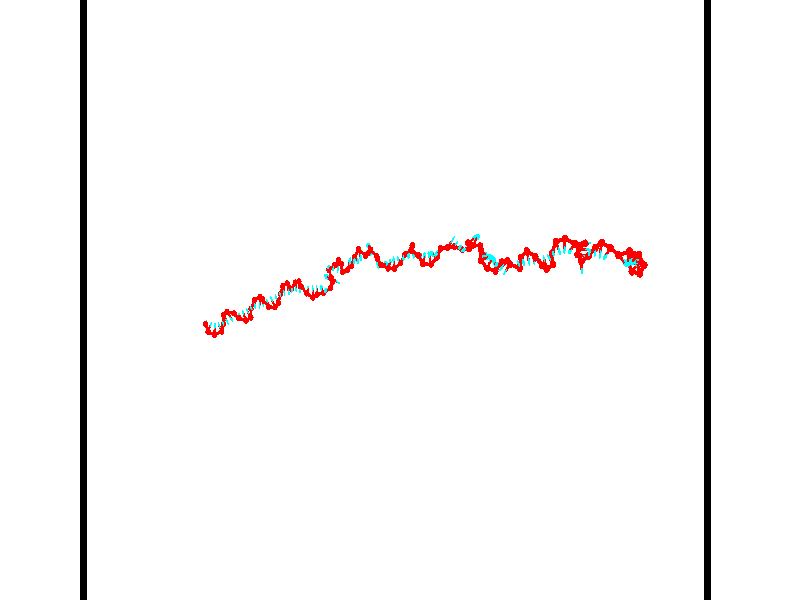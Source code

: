 // switches for output
#declare DRAW_BASES = 1; // possible values are 0, 1; only relevant for DNA ribbons
#declare DRAW_BASES_TYPE = 3; // possible values are 1, 2, 3; only relevant for DNA ribbons
#declare DRAW_FOG = 0; // set to 1 to enable fog

#include "colors.inc"

#include "transforms.inc"
background { rgb <1, 1, 1>}

#default {
   normal{
       ripples 0.25
       frequency 0.20
       turbulence 0.2
       lambda 5
   }
	finish {
		phong 0.1
		phong_size 40.
	}
}

// original window dimensions: 1024x640


// camera settings

camera {
	sky <-0, 1, 0>
	up <-0, 1, 0>
	right 1.6 * <0.99995, 0, 0.00999983>
	location <54.4867, 55, 106.329>
	look_at <55, 55, 55.0001>
	direction <0.513302, 0, -51.3289>
	angle 67.0682
}


# declare cpy_camera_pos = <54.4867, 55, 106.329>;
# if (DRAW_FOG = 1)
fog {
	fog_type 2
	up vnormalize(cpy_camera_pos)
	color rgbt<1,1,1,0.3>
	distance 1e-5
	fog_alt 3e-3
	fog_offset 88
}
# end


// LIGHTS

# declare lum = 6;
global_settings {
	ambient_light rgb lum * <0.05, 0.05, 0.05>
	max_trace_level 15
}# declare cpy_direct_light_amount = 0.25;
light_source
{	1000 * <-0.98995, -1, 1.00995>,
	rgb lum * cpy_direct_light_amount
	parallel
}

light_source
{	1000 * <0.98995, 1, -1.00995>,
	rgb lum * cpy_direct_light_amount
	parallel
}

// strand 0

// nucleotide -1

// particle -1
sphere {
	<36.905968, 53.126358, 49.784904> 0.250000
	pigment { color rgbt <1,0,0,0> }
	no_shadow
}
cylinder {
	<36.821697, 53.174828, 49.396896>,  <36.771133, 53.203907, 49.164093>, 0.100000
	pigment { color rgbt <1,0,0,0> }
	no_shadow
}
cylinder {
	<36.821697, 53.174828, 49.396896>,  <36.905968, 53.126358, 49.784904>, 0.100000
	pigment { color rgbt <1,0,0,0> }
	no_shadow
}

// particle -1
sphere {
	<36.821697, 53.174828, 49.396896> 0.100000
	pigment { color rgbt <1,0,0,0> }
	no_shadow
}
sphere {
	0, 1
	scale<0.080000,0.200000,0.300000>
	matrix <0.945080, -0.228398, -0.233792,
		-0.249879, -0.965998, -0.066399,
		-0.210677, 0.121172, -0.970017,
		36.758495, 53.211178, 49.105892>
	pigment { color rgbt <0,1,1,0> }
	no_shadow
}
cylinder {
	<37.012585, 52.511616, 49.368923>,  <36.905968, 53.126358, 49.784904>, 0.130000
	pigment { color rgbt <1,0,0,0> }
	no_shadow
}

// nucleotide -1

// particle -1
sphere {
	<37.012585, 52.511616, 49.368923> 0.250000
	pigment { color rgbt <1,0,0,0> }
	no_shadow
}
cylinder {
	<37.051132, 52.805473, 49.100292>,  <37.074261, 52.981789, 48.939114>, 0.100000
	pigment { color rgbt <1,0,0,0> }
	no_shadow
}
cylinder {
	<37.051132, 52.805473, 49.100292>,  <37.012585, 52.511616, 49.368923>, 0.100000
	pigment { color rgbt <1,0,0,0> }
	no_shadow
}

// particle -1
sphere {
	<37.051132, 52.805473, 49.100292> 0.100000
	pigment { color rgbt <1,0,0,0> }
	no_shadow
}
sphere {
	0, 1
	scale<0.080000,0.200000,0.300000>
	matrix <0.888475, -0.367648, -0.274676,
		-0.448692, -0.570209, -0.688141,
		0.096371, 0.734641, -0.671577,
		37.080044, 53.025864, 48.898819>
	pigment { color rgbt <0,1,1,0> }
	no_shadow
}
cylinder {
	<37.387295, 52.219261, 48.685013>,  <37.012585, 52.511616, 49.368923>, 0.130000
	pigment { color rgbt <1,0,0,0> }
	no_shadow
}

// nucleotide -1

// particle -1
sphere {
	<37.387295, 52.219261, 48.685013> 0.250000
	pigment { color rgbt <1,0,0,0> }
	no_shadow
}
cylinder {
	<37.405537, 52.618645, 48.672310>,  <37.416481, 52.858273, 48.664688>, 0.100000
	pigment { color rgbt <1,0,0,0> }
	no_shadow
}
cylinder {
	<37.405537, 52.618645, 48.672310>,  <37.387295, 52.219261, 48.685013>, 0.100000
	pigment { color rgbt <1,0,0,0> }
	no_shadow
}

// particle -1
sphere {
	<37.405537, 52.618645, 48.672310> 0.100000
	pigment { color rgbt <1,0,0,0> }
	no_shadow
}
sphere {
	0, 1
	scale<0.080000,0.200000,0.300000>
	matrix <0.921963, -0.054309, -0.383451,
		-0.384583, -0.011788, -0.923015,
		0.045608, 0.998455, -0.031755,
		37.419220, 52.918182, 48.662785>
	pigment { color rgbt <0,1,1,0> }
	no_shadow
}
cylinder {
	<37.878624, 52.462475, 47.999210>,  <37.387295, 52.219261, 48.685013>, 0.130000
	pigment { color rgbt <1,0,0,0> }
	no_shadow
}

// nucleotide -1

// particle -1
sphere {
	<37.878624, 52.462475, 47.999210> 0.250000
	pigment { color rgbt <1,0,0,0> }
	no_shadow
}
cylinder {
	<37.829418, 52.750267, 48.272621>,  <37.799896, 52.922943, 48.436668>, 0.100000
	pigment { color rgbt <1,0,0,0> }
	no_shadow
}
cylinder {
	<37.829418, 52.750267, 48.272621>,  <37.878624, 52.462475, 47.999210>, 0.100000
	pigment { color rgbt <1,0,0,0> }
	no_shadow
}

// particle -1
sphere {
	<37.829418, 52.750267, 48.272621> 0.100000
	pigment { color rgbt <1,0,0,0> }
	no_shadow
}
sphere {
	0, 1
	scale<0.080000,0.200000,0.300000>
	matrix <0.933112, 0.318361, -0.167175,
		-0.337888, 0.617243, -0.710523,
		-0.123015, 0.719484, 0.683528,
		37.792515, 52.966114, 48.477680>
	pigment { color rgbt <0,1,1,0> }
	no_shadow
}
cylinder {
	<37.981636, 53.063938, 47.740929>,  <37.878624, 52.462475, 47.999210>, 0.130000
	pigment { color rgbt <1,0,0,0> }
	no_shadow
}

// nucleotide -1

// particle -1
sphere {
	<37.981636, 53.063938, 47.740929> 0.250000
	pigment { color rgbt <1,0,0,0> }
	no_shadow
}
cylinder {
	<38.086067, 53.094929, 48.125809>,  <38.148724, 53.113525, 48.356739>, 0.100000
	pigment { color rgbt <1,0,0,0> }
	no_shadow
}
cylinder {
	<38.086067, 53.094929, 48.125809>,  <37.981636, 53.063938, 47.740929>, 0.100000
	pigment { color rgbt <1,0,0,0> }
	no_shadow
}

// particle -1
sphere {
	<38.086067, 53.094929, 48.125809> 0.100000
	pigment { color rgbt <1,0,0,0> }
	no_shadow
}
sphere {
	0, 1
	scale<0.080000,0.200000,0.300000>
	matrix <0.891042, 0.364085, -0.271084,
		-0.371327, 0.928137, 0.026018,
		0.261076, 0.077478, 0.962204,
		38.164391, 53.118172, 48.414471>
	pigment { color rgbt <0,1,1,0> }
	no_shadow
}
cylinder {
	<38.093342, 53.804520, 48.075390>,  <37.981636, 53.063938, 47.740929>, 0.130000
	pigment { color rgbt <1,0,0,0> }
	no_shadow
}

// nucleotide -1

// particle -1
sphere {
	<38.093342, 53.804520, 48.075390> 0.250000
	pigment { color rgbt <1,0,0,0> }
	no_shadow
}
cylinder {
	<38.320713, 53.503593, 48.208603>,  <38.457138, 53.323040, 48.288532>, 0.100000
	pigment { color rgbt <1,0,0,0> }
	no_shadow
}
cylinder {
	<38.320713, 53.503593, 48.208603>,  <38.093342, 53.804520, 48.075390>, 0.100000
	pigment { color rgbt <1,0,0,0> }
	no_shadow
}

// particle -1
sphere {
	<38.320713, 53.503593, 48.208603> 0.100000
	pigment { color rgbt <1,0,0,0> }
	no_shadow
}
sphere {
	0, 1
	scale<0.080000,0.200000,0.300000>
	matrix <0.820938, 0.491937, -0.289927,
		0.054284, 0.438204, 0.897235,
		0.568430, -0.752313, 0.333035,
		38.491241, 53.277901, 48.308514>
	pigment { color rgbt <0,1,1,0> }
	no_shadow
}
cylinder {
	<38.581425, 54.052406, 48.667488>,  <38.093342, 53.804520, 48.075390>, 0.130000
	pigment { color rgbt <1,0,0,0> }
	no_shadow
}

// nucleotide -1

// particle -1
sphere {
	<38.581425, 54.052406, 48.667488> 0.250000
	pigment { color rgbt <1,0,0,0> }
	no_shadow
}
cylinder {
	<38.768391, 53.741508, 48.499001>,  <38.880569, 53.554970, 48.397907>, 0.100000
	pigment { color rgbt <1,0,0,0> }
	no_shadow
}
cylinder {
	<38.768391, 53.741508, 48.499001>,  <38.581425, 54.052406, 48.667488>, 0.100000
	pigment { color rgbt <1,0,0,0> }
	no_shadow
}

// particle -1
sphere {
	<38.768391, 53.741508, 48.499001> 0.100000
	pigment { color rgbt <1,0,0,0> }
	no_shadow
}
sphere {
	0, 1
	scale<0.080000,0.200000,0.300000>
	matrix <0.881919, 0.442949, 0.161294,
		0.061214, -0.446870, 0.892502,
		0.467410, -0.777241, -0.421217,
		38.908615, 53.508335, 48.372635>
	pigment { color rgbt <0,1,1,0> }
	no_shadow
}
cylinder {
	<39.321541, 53.953770, 49.001202>,  <38.581425, 54.052406, 48.667488>, 0.130000
	pigment { color rgbt <1,0,0,0> }
	no_shadow
}

// nucleotide -1

// particle -1
sphere {
	<39.321541, 53.953770, 49.001202> 0.250000
	pigment { color rgbt <1,0,0,0> }
	no_shadow
}
cylinder {
	<39.331383, 53.774902, 48.643555>,  <39.337288, 53.667583, 48.428967>, 0.100000
	pigment { color rgbt <1,0,0,0> }
	no_shadow
}
cylinder {
	<39.331383, 53.774902, 48.643555>,  <39.321541, 53.953770, 49.001202>, 0.100000
	pigment { color rgbt <1,0,0,0> }
	no_shadow
}

// particle -1
sphere {
	<39.331383, 53.774902, 48.643555> 0.100000
	pigment { color rgbt <1,0,0,0> }
	no_shadow
}
sphere {
	0, 1
	scale<0.080000,0.200000,0.300000>
	matrix <0.830710, 0.506717, -0.230562,
		0.556161, -0.737077, 0.383930,
		0.024602, -0.447165, -0.894113,
		39.338764, 53.640755, 48.375320>
	pigment { color rgbt <0,1,1,0> }
	no_shadow
}
cylinder {
	<39.824265, 53.579674, 49.134686>,  <39.321541, 53.953770, 49.001202>, 0.130000
	pigment { color rgbt <1,0,0,0> }
	no_shadow
}

// nucleotide -1

// particle -1
sphere {
	<39.824265, 53.579674, 49.134686> 0.250000
	pigment { color rgbt <1,0,0,0> }
	no_shadow
}
cylinder {
	<39.773556, 53.682320, 48.751419>,  <39.743130, 53.743908, 48.521461>, 0.100000
	pigment { color rgbt <1,0,0,0> }
	no_shadow
}
cylinder {
	<39.773556, 53.682320, 48.751419>,  <39.824265, 53.579674, 49.134686>, 0.100000
	pigment { color rgbt <1,0,0,0> }
	no_shadow
}

// particle -1
sphere {
	<39.773556, 53.682320, 48.751419> 0.100000
	pigment { color rgbt <1,0,0,0> }
	no_shadow
}
sphere {
	0, 1
	scale<0.080000,0.200000,0.300000>
	matrix <0.837884, 0.544724, 0.035028,
		0.530923, -0.798389, -0.284070,
		-0.126774, 0.256615, -0.958163,
		39.735523, 53.759304, 48.463970>
	pigment { color rgbt <0,1,1,0> }
	no_shadow
}
cylinder {
	<40.408192, 53.381798, 48.751686>,  <39.824265, 53.579674, 49.134686>, 0.130000
	pigment { color rgbt <1,0,0,0> }
	no_shadow
}

// nucleotide -1

// particle -1
sphere {
	<40.408192, 53.381798, 48.751686> 0.250000
	pigment { color rgbt <1,0,0,0> }
	no_shadow
}
cylinder {
	<40.223064, 53.716381, 48.634289>,  <40.111988, 53.917130, 48.563850>, 0.100000
	pigment { color rgbt <1,0,0,0> }
	no_shadow
}
cylinder {
	<40.223064, 53.716381, 48.634289>,  <40.408192, 53.381798, 48.751686>, 0.100000
	pigment { color rgbt <1,0,0,0> }
	no_shadow
}

// particle -1
sphere {
	<40.223064, 53.716381, 48.634289> 0.100000
	pigment { color rgbt <1,0,0,0> }
	no_shadow
}
sphere {
	0, 1
	scale<0.080000,0.200000,0.300000>
	matrix <0.878789, 0.476382, -0.028108,
		0.116304, -0.270929, -0.955547,
		-0.462821, 0.836456, -0.293495,
		40.084217, 53.967319, 48.546242>
	pigment { color rgbt <0,1,1,0> }
	no_shadow
}
cylinder {
	<40.732895, 53.585705, 48.154789>,  <40.408192, 53.381798, 48.751686>, 0.130000
	pigment { color rgbt <1,0,0,0> }
	no_shadow
}

// nucleotide -1

// particle -1
sphere {
	<40.732895, 53.585705, 48.154789> 0.250000
	pigment { color rgbt <1,0,0,0> }
	no_shadow
}
cylinder {
	<40.580940, 53.899502, 48.350853>,  <40.489765, 54.087780, 48.468491>, 0.100000
	pigment { color rgbt <1,0,0,0> }
	no_shadow
}
cylinder {
	<40.580940, 53.899502, 48.350853>,  <40.732895, 53.585705, 48.154789>, 0.100000
	pigment { color rgbt <1,0,0,0> }
	no_shadow
}

// particle -1
sphere {
	<40.580940, 53.899502, 48.350853> 0.100000
	pigment { color rgbt <1,0,0,0> }
	no_shadow
}
sphere {
	0, 1
	scale<0.080000,0.200000,0.300000>
	matrix <0.839583, 0.514848, -0.173300,
		-0.388309, 0.345693, -0.854232,
		-0.379891, 0.784493, 0.490157,
		40.466972, 54.134850, 48.497902>
	pigment { color rgbt <0,1,1,0> }
	no_shadow
}
cylinder {
	<40.651104, 54.286964, 47.744976>,  <40.732895, 53.585705, 48.154789>, 0.130000
	pigment { color rgbt <1,0,0,0> }
	no_shadow
}

// nucleotide -1

// particle -1
sphere {
	<40.651104, 54.286964, 47.744976> 0.250000
	pigment { color rgbt <1,0,0,0> }
	no_shadow
}
cylinder {
	<40.757790, 54.317047, 48.129311>,  <40.821800, 54.335094, 48.359913>, 0.100000
	pigment { color rgbt <1,0,0,0> }
	no_shadow
}
cylinder {
	<40.757790, 54.317047, 48.129311>,  <40.651104, 54.286964, 47.744976>, 0.100000
	pigment { color rgbt <1,0,0,0> }
	no_shadow
}

// particle -1
sphere {
	<40.757790, 54.317047, 48.129311> 0.100000
	pigment { color rgbt <1,0,0,0> }
	no_shadow
}
sphere {
	0, 1
	scale<0.080000,0.200000,0.300000>
	matrix <0.873758, 0.401840, -0.273992,
		-0.406708, 0.912617, 0.041467,
		0.266713, 0.075203, 0.960837,
		40.837803, 54.339607, 48.417561>
	pigment { color rgbt <0,1,1,0> }
	no_shadow
}
cylinder {
	<41.015057, 54.982227, 47.892487>,  <40.651104, 54.286964, 47.744976>, 0.130000
	pigment { color rgbt <1,0,0,0> }
	no_shadow
}

// nucleotide -1

// particle -1
sphere {
	<41.015057, 54.982227, 47.892487> 0.250000
	pigment { color rgbt <1,0,0,0> }
	no_shadow
}
cylinder {
	<41.111755, 54.704754, 48.163887>,  <41.169773, 54.538269, 48.326725>, 0.100000
	pigment { color rgbt <1,0,0,0> }
	no_shadow
}
cylinder {
	<41.111755, 54.704754, 48.163887>,  <41.015057, 54.982227, 47.892487>, 0.100000
	pigment { color rgbt <1,0,0,0> }
	no_shadow
}

// particle -1
sphere {
	<41.111755, 54.704754, 48.163887> 0.100000
	pigment { color rgbt <1,0,0,0> }
	no_shadow
}
sphere {
	0, 1
	scale<0.080000,0.200000,0.300000>
	matrix <0.968229, 0.218548, -0.121530,
		-0.063981, 0.686321, 0.724479,
		0.241742, -0.693686, 0.678498,
		41.184277, 54.496647, 48.367435>
	pigment { color rgbt <0,1,1,0> }
	no_shadow
}
cylinder {
	<41.618446, 55.240501, 48.254044>,  <41.015057, 54.982227, 47.892487>, 0.130000
	pigment { color rgbt <1,0,0,0> }
	no_shadow
}

// nucleotide -1

// particle -1
sphere {
	<41.618446, 55.240501, 48.254044> 0.250000
	pigment { color rgbt <1,0,0,0> }
	no_shadow
}
cylinder {
	<41.621071, 54.849567, 48.338684>,  <41.622646, 54.615005, 48.389469>, 0.100000
	pigment { color rgbt <1,0,0,0> }
	no_shadow
}
cylinder {
	<41.621071, 54.849567, 48.338684>,  <41.618446, 55.240501, 48.254044>, 0.100000
	pigment { color rgbt <1,0,0,0> }
	no_shadow
}

// particle -1
sphere {
	<41.621071, 54.849567, 48.338684> 0.100000
	pigment { color rgbt <1,0,0,0> }
	no_shadow
}
sphere {
	0, 1
	scale<0.080000,0.200000,0.300000>
	matrix <0.994553, -0.015632, -0.103051,
		0.104023, 0.211123, 0.971909,
		0.006564, -0.977335, 0.211599,
		41.623039, 54.556366, 48.402164>
	pigment { color rgbt <0,1,1,0> }
	no_shadow
}
cylinder {
	<41.997963, 55.050365, 48.862518>,  <41.618446, 55.240501, 48.254044>, 0.130000
	pigment { color rgbt <1,0,0,0> }
	no_shadow
}

// nucleotide -1

// particle -1
sphere {
	<41.997963, 55.050365, 48.862518> 0.250000
	pigment { color rgbt <1,0,0,0> }
	no_shadow
}
cylinder {
	<41.965897, 54.830269, 48.530060>,  <41.946655, 54.698212, 48.330585>, 0.100000
	pigment { color rgbt <1,0,0,0> }
	no_shadow
}
cylinder {
	<41.965897, 54.830269, 48.530060>,  <41.997963, 55.050365, 48.862518>, 0.100000
	pigment { color rgbt <1,0,0,0> }
	no_shadow
}

// particle -1
sphere {
	<41.965897, 54.830269, 48.530060> 0.100000
	pigment { color rgbt <1,0,0,0> }
	no_shadow
}
sphere {
	0, 1
	scale<0.080000,0.200000,0.300000>
	matrix <0.968597, 0.153877, -0.195298,
		0.235356, -0.820704, 0.520627,
		-0.080170, -0.550242, -0.831148,
		41.941845, 54.665195, 48.280716>
	pigment { color rgbt <0,1,1,0> }
	no_shadow
}
cylinder {
	<42.567379, 54.461308, 48.850922>,  <41.997963, 55.050365, 48.862518>, 0.130000
	pigment { color rgbt <1,0,0,0> }
	no_shadow
}

// nucleotide -1

// particle -1
sphere {
	<42.567379, 54.461308, 48.850922> 0.250000
	pigment { color rgbt <1,0,0,0> }
	no_shadow
}
cylinder {
	<42.442272, 54.675728, 48.537277>,  <42.367207, 54.804379, 48.349091>, 0.100000
	pigment { color rgbt <1,0,0,0> }
	no_shadow
}
cylinder {
	<42.442272, 54.675728, 48.537277>,  <42.567379, 54.461308, 48.850922>, 0.100000
	pigment { color rgbt <1,0,0,0> }
	no_shadow
}

// particle -1
sphere {
	<42.442272, 54.675728, 48.537277> 0.100000
	pigment { color rgbt <1,0,0,0> }
	no_shadow
}
sphere {
	0, 1
	scale<0.080000,0.200000,0.300000>
	matrix <0.934937, 0.319355, -0.154609,
		0.167531, -0.781449, -0.601058,
		-0.312770, 0.536049, -0.784108,
		42.348442, 54.836544, 48.302044>
	pigment { color rgbt <0,1,1,0> }
	no_shadow
}
cylinder {
	<43.061211, 54.408222, 48.236866>,  <42.567379, 54.461308, 48.850922>, 0.130000
	pigment { color rgbt <1,0,0,0> }
	no_shadow
}

// nucleotide -1

// particle -1
sphere {
	<43.061211, 54.408222, 48.236866> 0.250000
	pigment { color rgbt <1,0,0,0> }
	no_shadow
}
cylinder {
	<42.875519, 54.761620, 48.211777>,  <42.764103, 54.973660, 48.196724>, 0.100000
	pigment { color rgbt <1,0,0,0> }
	no_shadow
}
cylinder {
	<42.875519, 54.761620, 48.211777>,  <43.061211, 54.408222, 48.236866>, 0.100000
	pigment { color rgbt <1,0,0,0> }
	no_shadow
}

// particle -1
sphere {
	<42.875519, 54.761620, 48.211777> 0.100000
	pigment { color rgbt <1,0,0,0> }
	no_shadow
}
sphere {
	0, 1
	scale<0.080000,0.200000,0.300000>
	matrix <0.884918, 0.465651, 0.009514,
		0.037615, -0.051092, -0.997985,
		-0.464226, 0.883493, -0.062727,
		42.736252, 55.026669, 48.192959>
	pigment { color rgbt <0,1,1,0> }
	no_shadow
}
cylinder {
	<43.277851, 54.787598, 47.590103>,  <43.061211, 54.408222, 48.236866>, 0.130000
	pigment { color rgbt <1,0,0,0> }
	no_shadow
}

// nucleotide -1

// particle -1
sphere {
	<43.277851, 54.787598, 47.590103> 0.250000
	pigment { color rgbt <1,0,0,0> }
	no_shadow
}
cylinder {
	<43.190937, 55.045322, 47.883400>,  <43.138786, 55.199959, 48.059380>, 0.100000
	pigment { color rgbt <1,0,0,0> }
	no_shadow
}
cylinder {
	<43.190937, 55.045322, 47.883400>,  <43.277851, 54.787598, 47.590103>, 0.100000
	pigment { color rgbt <1,0,0,0> }
	no_shadow
}

// particle -1
sphere {
	<43.190937, 55.045322, 47.883400> 0.100000
	pigment { color rgbt <1,0,0,0> }
	no_shadow
}
sphere {
	0, 1
	scale<0.080000,0.200000,0.300000>
	matrix <0.967615, 0.241056, 0.074922,
		-0.128479, 0.725776, -0.675828,
		-0.217289, 0.644315, 0.733242,
		43.125751, 55.238617, 48.103371>
	pigment { color rgbt <0,1,1,0> }
	no_shadow
}
cylinder {
	<43.431503, 55.516441, 47.383820>,  <43.277851, 54.787598, 47.590103>, 0.130000
	pigment { color rgbt <1,0,0,0> }
	no_shadow
}

// nucleotide -1

// particle -1
sphere {
	<43.431503, 55.516441, 47.383820> 0.250000
	pigment { color rgbt <1,0,0,0> }
	no_shadow
}
cylinder {
	<43.485405, 55.466419, 47.777000>,  <43.517746, 55.436405, 48.012909>, 0.100000
	pigment { color rgbt <1,0,0,0> }
	no_shadow
}
cylinder {
	<43.485405, 55.466419, 47.777000>,  <43.431503, 55.516441, 47.383820>, 0.100000
	pigment { color rgbt <1,0,0,0> }
	no_shadow
}

// particle -1
sphere {
	<43.485405, 55.466419, 47.777000> 0.100000
	pigment { color rgbt <1,0,0,0> }
	no_shadow
}
sphere {
	0, 1
	scale<0.080000,0.200000,0.300000>
	matrix <0.932454, 0.351602, -0.083098,
		-0.335217, 0.927759, 0.163989,
		0.134754, -0.125057, 0.982956,
		43.525829, 55.428902, 48.071888>
	pigment { color rgbt <0,1,1,0> }
	no_shadow
}
cylinder {
	<43.700146, 56.121510, 47.632866>,  <43.431503, 55.516441, 47.383820>, 0.130000
	pigment { color rgbt <1,0,0,0> }
	no_shadow
}

// nucleotide -1

// particle -1
sphere {
	<43.700146, 56.121510, 47.632866> 0.250000
	pigment { color rgbt <1,0,0,0> }
	no_shadow
}
cylinder {
	<43.817680, 55.796867, 47.834843>,  <43.888199, 55.602081, 47.956028>, 0.100000
	pigment { color rgbt <1,0,0,0> }
	no_shadow
}
cylinder {
	<43.817680, 55.796867, 47.834843>,  <43.700146, 56.121510, 47.632866>, 0.100000
	pigment { color rgbt <1,0,0,0> }
	no_shadow
}

// particle -1
sphere {
	<43.817680, 55.796867, 47.834843> 0.100000
	pigment { color rgbt <1,0,0,0> }
	no_shadow
}
sphere {
	0, 1
	scale<0.080000,0.200000,0.300000>
	matrix <0.954723, 0.223475, -0.196374,
		0.046537, 0.539778, 0.840520,
		0.293834, -0.811603, 0.504938,
		43.905830, 55.553387, 47.986324>
	pigment { color rgbt <0,1,1,0> }
	no_shadow
}
cylinder {
	<44.181885, 56.345417, 47.997429>,  <43.700146, 56.121510, 47.632866>, 0.130000
	pigment { color rgbt <1,0,0,0> }
	no_shadow
}

// nucleotide -1

// particle -1
sphere {
	<44.181885, 56.345417, 47.997429> 0.250000
	pigment { color rgbt <1,0,0,0> }
	no_shadow
}
cylinder {
	<44.252384, 55.956970, 47.933094>,  <44.294685, 55.723904, 47.894493>, 0.100000
	pigment { color rgbt <1,0,0,0> }
	no_shadow
}
cylinder {
	<44.252384, 55.956970, 47.933094>,  <44.181885, 56.345417, 47.997429>, 0.100000
	pigment { color rgbt <1,0,0,0> }
	no_shadow
}

// particle -1
sphere {
	<44.252384, 55.956970, 47.933094> 0.100000
	pigment { color rgbt <1,0,0,0> }
	no_shadow
}
sphere {
	0, 1
	scale<0.080000,0.200000,0.300000>
	matrix <0.981696, 0.185393, -0.043620,
		0.072178, -0.150203, 0.986017,
		0.176249, -0.971117, -0.160835,
		44.305260, 55.665634, 47.884842>
	pigment { color rgbt <0,1,1,0> }
	no_shadow
}
cylinder {
	<44.490723, 55.889309, 47.423416>,  <44.181885, 56.345417, 47.997429>, 0.130000
	pigment { color rgbt <1,0,0,0> }
	no_shadow
}

// nucleotide -1

// particle -1
sphere {
	<44.490723, 55.889309, 47.423416> 0.250000
	pigment { color rgbt <1,0,0,0> }
	no_shadow
}
cylinder {
	<44.585941, 55.830784, 47.807484>,  <44.643074, 55.795670, 48.037926>, 0.100000
	pigment { color rgbt <1,0,0,0> }
	no_shadow
}
cylinder {
	<44.585941, 55.830784, 47.807484>,  <44.490723, 55.889309, 47.423416>, 0.100000
	pigment { color rgbt <1,0,0,0> }
	no_shadow
}

// particle -1
sphere {
	<44.585941, 55.830784, 47.807484> 0.100000
	pigment { color rgbt <1,0,0,0> }
	no_shadow
}
sphere {
	0, 1
	scale<0.080000,0.200000,0.300000>
	matrix <0.965471, -0.072067, -0.250345,
		0.105825, 0.986610, 0.124106,
		0.238049, -0.146314, 0.960169,
		44.657356, 55.786888, 48.095535>
	pigment { color rgbt <0,1,1,0> }
	no_shadow
}
cylinder {
	<44.888466, 56.420681, 47.549076>,  <44.490723, 55.889309, 47.423416>, 0.130000
	pigment { color rgbt <1,0,0,0> }
	no_shadow
}

// nucleotide -1

// particle -1
sphere {
	<44.888466, 56.420681, 47.549076> 0.250000
	pigment { color rgbt <1,0,0,0> }
	no_shadow
}
cylinder {
	<44.965038, 56.104912, 47.782372>,  <45.010983, 55.915451, 47.922348>, 0.100000
	pigment { color rgbt <1,0,0,0> }
	no_shadow
}
cylinder {
	<44.965038, 56.104912, 47.782372>,  <44.888466, 56.420681, 47.549076>, 0.100000
	pigment { color rgbt <1,0,0,0> }
	no_shadow
}

// particle -1
sphere {
	<44.965038, 56.104912, 47.782372> 0.100000
	pigment { color rgbt <1,0,0,0> }
	no_shadow
}
sphere {
	0, 1
	scale<0.080000,0.200000,0.300000>
	matrix <0.980459, 0.126364, -0.150771,
		0.045322, 0.600700, 0.798189,
		0.191431, -0.789425, 0.583235,
		45.022469, 55.868084, 47.957340>
	pigment { color rgbt <0,1,1,0> }
	no_shadow
}
cylinder {
	<45.341061, 56.490597, 48.142323>,  <44.888466, 56.420681, 47.549076>, 0.130000
	pigment { color rgbt <1,0,0,0> }
	no_shadow
}

// nucleotide -1

// particle -1
sphere {
	<45.341061, 56.490597, 48.142323> 0.250000
	pigment { color rgbt <1,0,0,0> }
	no_shadow
}
cylinder {
	<45.372444, 56.096649, 48.080505>,  <45.391273, 55.860283, 48.043415>, 0.100000
	pigment { color rgbt <1,0,0,0> }
	no_shadow
}
cylinder {
	<45.372444, 56.096649, 48.080505>,  <45.341061, 56.490597, 48.142323>, 0.100000
	pigment { color rgbt <1,0,0,0> }
	no_shadow
}

// particle -1
sphere {
	<45.372444, 56.096649, 48.080505> 0.100000
	pigment { color rgbt <1,0,0,0> }
	no_shadow
}
sphere {
	0, 1
	scale<0.080000,0.200000,0.300000>
	matrix <0.996479, 0.082070, -0.017131,
		0.029555, -0.152652, 0.987838,
		0.078457, -0.984867, -0.154540,
		45.395981, 55.801189, 48.034142>
	pigment { color rgbt <0,1,1,0> }
	no_shadow
}
cylinder {
	<45.673710, 56.070904, 48.759560>,  <45.341061, 56.490597, 48.142323>, 0.130000
	pigment { color rgbt <1,0,0,0> }
	no_shadow
}

// nucleotide -1

// particle -1
sphere {
	<45.673710, 56.070904, 48.759560> 0.250000
	pigment { color rgbt <1,0,0,0> }
	no_shadow
}
cylinder {
	<45.741821, 55.975883, 48.377026>,  <45.782688, 55.918869, 48.147507>, 0.100000
	pigment { color rgbt <1,0,0,0> }
	no_shadow
}
cylinder {
	<45.741821, 55.975883, 48.377026>,  <45.673710, 56.070904, 48.759560>, 0.100000
	pigment { color rgbt <1,0,0,0> }
	no_shadow
}

// particle -1
sphere {
	<45.741821, 55.975883, 48.377026> 0.100000
	pigment { color rgbt <1,0,0,0> }
	no_shadow
}
sphere {
	0, 1
	scale<0.080000,0.200000,0.300000>
	matrix <0.982272, 0.118142, 0.145551,
		0.078407, -0.964163, 0.253461,
		0.170279, -0.237555, -0.956333,
		45.792904, 55.904617, 48.090126>
	pigment { color rgbt <0,1,1,0> }
	no_shadow
}
cylinder {
	<46.158916, 55.522266, 48.744884>,  <45.673710, 56.070904, 48.759560>, 0.130000
	pigment { color rgbt <1,0,0,0> }
	no_shadow
}

// nucleotide -1

// particle -1
sphere {
	<46.158916, 55.522266, 48.744884> 0.250000
	pigment { color rgbt <1,0,0,0> }
	no_shadow
}
cylinder {
	<46.194798, 55.730030, 48.404961>,  <46.216324, 55.854687, 48.201008>, 0.100000
	pigment { color rgbt <1,0,0,0> }
	no_shadow
}
cylinder {
	<46.194798, 55.730030, 48.404961>,  <46.158916, 55.522266, 48.744884>, 0.100000
	pigment { color rgbt <1,0,0,0> }
	no_shadow
}

// particle -1
sphere {
	<46.194798, 55.730030, 48.404961> 0.100000
	pigment { color rgbt <1,0,0,0> }
	no_shadow
}
sphere {
	0, 1
	scale<0.080000,0.200000,0.300000>
	matrix <0.968477, 0.153601, 0.196109,
		0.232391, -0.840609, -0.489255,
		0.089701, 0.519407, -0.849806,
		46.221706, 55.885853, 48.150021>
	pigment { color rgbt <0,1,1,0> }
	no_shadow
}
cylinder {
	<46.708744, 55.196846, 48.326721>,  <46.158916, 55.522266, 48.744884>, 0.130000
	pigment { color rgbt <1,0,0,0> }
	no_shadow
}

// nucleotide -1

// particle -1
sphere {
	<46.708744, 55.196846, 48.326721> 0.250000
	pigment { color rgbt <1,0,0,0> }
	no_shadow
}
cylinder {
	<46.682732, 55.590702, 48.261917>,  <46.667126, 55.827015, 48.223034>, 0.100000
	pigment { color rgbt <1,0,0,0> }
	no_shadow
}
cylinder {
	<46.682732, 55.590702, 48.261917>,  <46.708744, 55.196846, 48.326721>, 0.100000
	pigment { color rgbt <1,0,0,0> }
	no_shadow
}

// particle -1
sphere {
	<46.682732, 55.590702, 48.261917> 0.100000
	pigment { color rgbt <1,0,0,0> }
	no_shadow
}
sphere {
	0, 1
	scale<0.080000,0.200000,0.300000>
	matrix <0.977934, 0.095183, 0.185970,
		0.198535, -0.146342, -0.969107,
		-0.065027, 0.984644, -0.162010,
		46.663223, 55.886097, 48.213314>
	pigment { color rgbt <0,1,1,0> }
	no_shadow
}
cylinder {
	<47.024467, 55.422573, 47.736790>,  <46.708744, 55.196846, 48.326721>, 0.130000
	pigment { color rgbt <1,0,0,0> }
	no_shadow
}

// nucleotide -1

// particle -1
sphere {
	<47.024467, 55.422573, 47.736790> 0.250000
	pigment { color rgbt <1,0,0,0> }
	no_shadow
}
cylinder {
	<47.037144, 55.725147, 47.998108>,  <47.044750, 55.906693, 48.154900>, 0.100000
	pigment { color rgbt <1,0,0,0> }
	no_shadow
}
cylinder {
	<47.037144, 55.725147, 47.998108>,  <47.024467, 55.422573, 47.736790>, 0.100000
	pigment { color rgbt <1,0,0,0> }
	no_shadow
}

// particle -1
sphere {
	<47.037144, 55.725147, 47.998108> 0.100000
	pigment { color rgbt <1,0,0,0> }
	no_shadow
}
sphere {
	0, 1
	scale<0.080000,0.200000,0.300000>
	matrix <0.999277, -0.010226, -0.036628,
		-0.021026, 0.653987, -0.756213,
		0.031687, 0.756436, 0.653299,
		47.046650, 55.952080, 48.194099>
	pigment { color rgbt <0,1,1,0> }
	no_shadow
}
cylinder {
	<47.676369, 55.574085, 47.705227>,  <47.024467, 55.422573, 47.736790>, 0.130000
	pigment { color rgbt <1,0,0,0> }
	no_shadow
}

// nucleotide -1

// particle -1
sphere {
	<47.676369, 55.574085, 47.705227> 0.250000
	pigment { color rgbt <1,0,0,0> }
	no_shadow
}
cylinder {
	<47.580978, 55.793541, 48.025757>,  <47.523746, 55.925217, 48.218075>, 0.100000
	pigment { color rgbt <1,0,0,0> }
	no_shadow
}
cylinder {
	<47.580978, 55.793541, 48.025757>,  <47.676369, 55.574085, 47.705227>, 0.100000
	pigment { color rgbt <1,0,0,0> }
	no_shadow
}

// particle -1
sphere {
	<47.580978, 55.793541, 48.025757> 0.100000
	pigment { color rgbt <1,0,0,0> }
	no_shadow
}
sphere {
	0, 1
	scale<0.080000,0.200000,0.300000>
	matrix <0.908438, -0.165680, 0.383784,
		0.343324, 0.819477, -0.458896,
		-0.238473, 0.548641, 0.801326,
		47.509438, 55.958134, 48.266155>
	pigment { color rgbt <0,1,1,0> }
	no_shadow
}
cylinder {
	<48.339840, 55.956055, 47.847046>,  <47.676369, 55.574085, 47.705227>, 0.130000
	pigment { color rgbt <1,0,0,0> }
	no_shadow
}

// nucleotide -1

// particle -1
sphere {
	<48.339840, 55.956055, 47.847046> 0.250000
	pigment { color rgbt <1,0,0,0> }
	no_shadow
}
cylinder {
	<48.117146, 55.852890, 48.162903>,  <47.983528, 55.790993, 48.352417>, 0.100000
	pigment { color rgbt <1,0,0,0> }
	no_shadow
}
cylinder {
	<48.117146, 55.852890, 48.162903>,  <48.339840, 55.956055, 47.847046>, 0.100000
	pigment { color rgbt <1,0,0,0> }
	no_shadow
}

// particle -1
sphere {
	<48.117146, 55.852890, 48.162903> 0.100000
	pigment { color rgbt <1,0,0,0> }
	no_shadow
}
sphere {
	0, 1
	scale<0.080000,0.200000,0.300000>
	matrix <0.814995, -0.353502, 0.459150,
		0.160718, 0.899176, 0.407004,
		-0.556733, -0.257912, 0.789639,
		47.950127, 55.775517, 48.399796>
	pigment { color rgbt <0,1,1,0> }
	no_shadow
}
cylinder {
	<48.586956, 56.447941, 48.301659>,  <48.339840, 55.956055, 47.847046>, 0.130000
	pigment { color rgbt <1,0,0,0> }
	no_shadow
}

// nucleotide -1

// particle -1
sphere {
	<48.586956, 56.447941, 48.301659> 0.250000
	pigment { color rgbt <1,0,0,0> }
	no_shadow
}
cylinder {
	<48.268204, 56.685642, 48.258125>,  <48.076954, 56.828262, 48.232006>, 0.100000
	pigment { color rgbt <1,0,0,0> }
	no_shadow
}
cylinder {
	<48.268204, 56.685642, 48.258125>,  <48.586956, 56.447941, 48.301659>, 0.100000
	pigment { color rgbt <1,0,0,0> }
	no_shadow
}

// particle -1
sphere {
	<48.268204, 56.685642, 48.258125> 0.100000
	pigment { color rgbt <1,0,0,0> }
	no_shadow
}
sphere {
	0, 1
	scale<0.080000,0.200000,0.300000>
	matrix <-0.037236, -0.228118, -0.972921,
		-0.602993, -0.771246, 0.203910,
		-0.796877, 0.594257, -0.108836,
		48.029140, 56.863918, 48.225475>
	pigment { color rgbt <0,1,1,0> }
	no_shadow
}
cylinder {
	<48.548019, 56.739315, 48.935802>,  <48.586956, 56.447941, 48.301659>, 0.130000
	pigment { color rgbt <1,0,0,0> }
	no_shadow
}

// nucleotide -1

// particle -1
sphere {
	<48.548019, 56.739315, 48.935802> 0.250000
	pigment { color rgbt <1,0,0,0> }
	no_shadow
}
cylinder {
	<48.855507, 56.563477, 48.749973>,  <49.040001, 56.457973, 48.638474>, 0.100000
	pigment { color rgbt <1,0,0,0> }
	no_shadow
}
cylinder {
	<48.855507, 56.563477, 48.749973>,  <48.548019, 56.739315, 48.935802>, 0.100000
	pigment { color rgbt <1,0,0,0> }
	no_shadow
}

// particle -1
sphere {
	<48.855507, 56.563477, 48.749973> 0.100000
	pigment { color rgbt <1,0,0,0> }
	no_shadow
}
sphere {
	0, 1
	scale<0.080000,0.200000,0.300000>
	matrix <0.404350, 0.896812, -0.179523,
		0.495555, -0.049850, 0.867145,
		0.768717, -0.439593, -0.464577,
		49.086121, 56.431599, 48.610600>
	pigment { color rgbt <0,1,1,0> }
	no_shadow
}
cylinder {
	<48.344917, 57.377285, 49.374969>,  <48.548019, 56.739315, 48.935802>, 0.130000
	pigment { color rgbt <1,0,0,0> }
	no_shadow
}

// nucleotide -1

// particle -1
sphere {
	<48.344917, 57.377285, 49.374969> 0.250000
	pigment { color rgbt <1,0,0,0> }
	no_shadow
}
cylinder {
	<48.361130, 57.484085, 49.760109>,  <48.370857, 57.548164, 49.991192>, 0.100000
	pigment { color rgbt <1,0,0,0> }
	no_shadow
}
cylinder {
	<48.361130, 57.484085, 49.760109>,  <48.344917, 57.377285, 49.374969>, 0.100000
	pigment { color rgbt <1,0,0,0> }
	no_shadow
}

// particle -1
sphere {
	<48.361130, 57.484085, 49.760109> 0.100000
	pigment { color rgbt <1,0,0,0> }
	no_shadow
}
sphere {
	0, 1
	scale<0.080000,0.200000,0.300000>
	matrix <0.900229, -0.427864, 0.080750,
		0.433526, 0.863507, -0.257703,
		0.040534, 0.266999, 0.962844,
		48.373291, 57.564186, 50.048962>
	pigment { color rgbt <0,1,1,0> }
	no_shadow
}
cylinder {
	<48.898739, 57.728905, 49.418602>,  <48.344917, 57.377285, 49.374969>, 0.130000
	pigment { color rgbt <1,0,0,0> }
	no_shadow
}

// nucleotide -1

// particle -1
sphere {
	<48.898739, 57.728905, 49.418602> 0.250000
	pigment { color rgbt <1,0,0,0> }
	no_shadow
}
cylinder {
	<48.866318, 57.557858, 49.778728>,  <48.846867, 57.455227, 49.994804>, 0.100000
	pigment { color rgbt <1,0,0,0> }
	no_shadow
}
cylinder {
	<48.866318, 57.557858, 49.778728>,  <48.898739, 57.728905, 49.418602>, 0.100000
	pigment { color rgbt <1,0,0,0> }
	no_shadow
}

// particle -1
sphere {
	<48.866318, 57.557858, 49.778728> 0.100000
	pigment { color rgbt <1,0,0,0> }
	no_shadow
}
sphere {
	0, 1
	scale<0.080000,0.200000,0.300000>
	matrix <0.970670, -0.238993, -0.026127,
		0.226342, 0.871793, 0.434449,
		-0.081052, -0.427620, 0.900317,
		48.842003, 57.429573, 50.048824>
	pigment { color rgbt <0,1,1,0> }
	no_shadow
}
cylinder {
	<49.329987, 58.109974, 50.026535>,  <48.898739, 57.728905, 49.418602>, 0.130000
	pigment { color rgbt <1,0,0,0> }
	no_shadow
}

// nucleotide -1

// particle -1
sphere {
	<49.329987, 58.109974, 50.026535> 0.250000
	pigment { color rgbt <1,0,0,0> }
	no_shadow
}
cylinder {
	<49.292530, 57.712784, 49.997581>,  <49.270058, 57.474472, 49.980209>, 0.100000
	pigment { color rgbt <1,0,0,0> }
	no_shadow
}
cylinder {
	<49.292530, 57.712784, 49.997581>,  <49.329987, 58.109974, 50.026535>, 0.100000
	pigment { color rgbt <1,0,0,0> }
	no_shadow
}

// particle -1
sphere {
	<49.292530, 57.712784, 49.997581> 0.100000
	pigment { color rgbt <1,0,0,0> }
	no_shadow
}
sphere {
	0, 1
	scale<0.080000,0.200000,0.300000>
	matrix <0.995411, -0.091932, -0.026568,
		0.019727, -0.074542, 0.997023,
		-0.093639, -0.992971, -0.072386,
		49.264439, 57.414894, 49.975864>
	pigment { color rgbt <0,1,1,0> }
	no_shadow
}
cylinder {
	<49.632301, 57.773529, 50.639141>,  <49.329987, 58.109974, 50.026535>, 0.130000
	pigment { color rgbt <1,0,0,0> }
	no_shadow
}

// nucleotide -1

// particle -1
sphere {
	<49.632301, 57.773529, 50.639141> 0.250000
	pigment { color rgbt <1,0,0,0> }
	no_shadow
}
cylinder {
	<49.614666, 57.501854, 50.346085>,  <49.604084, 57.338848, 50.170250>, 0.100000
	pigment { color rgbt <1,0,0,0> }
	no_shadow
}
cylinder {
	<49.614666, 57.501854, 50.346085>,  <49.632301, 57.773529, 50.639141>, 0.100000
	pigment { color rgbt <1,0,0,0> }
	no_shadow
}

// particle -1
sphere {
	<49.614666, 57.501854, 50.346085> 0.100000
	pigment { color rgbt <1,0,0,0> }
	no_shadow
}
sphere {
	0, 1
	scale<0.080000,0.200000,0.300000>
	matrix <0.921113, -0.311565, 0.233406,
		-0.386792, -0.664556, 0.639341,
		-0.044085, -0.679185, -0.732642,
		49.601440, 57.298100, 50.126293>
	pigment { color rgbt <0,1,1,0> }
	no_shadow
}
cylinder {
	<49.775181, 57.129181, 50.958424>,  <49.632301, 57.773529, 50.639141>, 0.130000
	pigment { color rgbt <1,0,0,0> }
	no_shadow
}

// nucleotide -1

// particle -1
sphere {
	<49.775181, 57.129181, 50.958424> 0.250000
	pigment { color rgbt <1,0,0,0> }
	no_shadow
}
cylinder {
	<49.889416, 57.182354, 50.578789>,  <49.957958, 57.214256, 50.351009>, 0.100000
	pigment { color rgbt <1,0,0,0> }
	no_shadow
}
cylinder {
	<49.889416, 57.182354, 50.578789>,  <49.775181, 57.129181, 50.958424>, 0.100000
	pigment { color rgbt <1,0,0,0> }
	no_shadow
}

// particle -1
sphere {
	<49.889416, 57.182354, 50.578789> 0.100000
	pigment { color rgbt <1,0,0,0> }
	no_shadow
}
sphere {
	0, 1
	scale<0.080000,0.200000,0.300000>
	matrix <0.941722, 0.144765, 0.303648,
		0.177760, -0.980496, -0.083841,
		0.285588, 0.132931, -0.949088,
		49.975094, 57.222233, 50.294064>
	pigment { color rgbt <0,1,1,0> }
	no_shadow
}
cylinder {
	<50.284740, 57.281273, 51.558632>,  <49.775181, 57.129181, 50.958424>, 0.130000
	pigment { color rgbt <1,0,0,0> }
	no_shadow
}

// nucleotide -1

// particle -1
sphere {
	<50.284740, 57.281273, 51.558632> 0.250000
	pigment { color rgbt <1,0,0,0> }
	no_shadow
}
cylinder {
	<50.403049, 57.648277, 51.664978>,  <50.474033, 57.868481, 51.728786>, 0.100000
	pigment { color rgbt <1,0,0,0> }
	no_shadow
}
cylinder {
	<50.403049, 57.648277, 51.664978>,  <50.284740, 57.281273, 51.558632>, 0.100000
	pigment { color rgbt <1,0,0,0> }
	no_shadow
}

// particle -1
sphere {
	<50.403049, 57.648277, 51.664978> 0.100000
	pigment { color rgbt <1,0,0,0> }
	no_shadow
}
sphere {
	0, 1
	scale<0.080000,0.200000,0.300000>
	matrix <0.722130, -0.032558, -0.690990,
		-0.625337, 0.396368, -0.672195,
		0.295772, 0.917514, 0.265869,
		50.491779, 57.923531, 51.744740>
	pigment { color rgbt <0,1,1,0> }
	no_shadow
}
cylinder {
	<50.578461, 57.589073, 51.008171>,  <50.284740, 57.281273, 51.558632>, 0.130000
	pigment { color rgbt <1,0,0,0> }
	no_shadow
}

// nucleotide -1

// particle -1
sphere {
	<50.578461, 57.589073, 51.008171> 0.250000
	pigment { color rgbt <1,0,0,0> }
	no_shadow
}
cylinder {
	<50.742699, 57.793495, 51.310226>,  <50.841240, 57.916149, 51.491459>, 0.100000
	pigment { color rgbt <1,0,0,0> }
	no_shadow
}
cylinder {
	<50.742699, 57.793495, 51.310226>,  <50.578461, 57.589073, 51.008171>, 0.100000
	pigment { color rgbt <1,0,0,0> }
	no_shadow
}

// particle -1
sphere {
	<50.742699, 57.793495, 51.310226> 0.100000
	pigment { color rgbt <1,0,0,0> }
	no_shadow
}
sphere {
	0, 1
	scale<0.080000,0.200000,0.300000>
	matrix <0.862124, 0.052083, -0.504014,
		-0.296908, 0.857969, -0.419207,
		0.410595, 0.511054, 0.755139,
		50.865875, 57.946812, 51.536770>
	pigment { color rgbt <0,1,1,0> }
	no_shadow
}
cylinder {
	<50.863335, 58.272663, 50.763290>,  <50.578461, 57.589073, 51.008171>, 0.130000
	pigment { color rgbt <1,0,0,0> }
	no_shadow
}

// nucleotide -1

// particle -1
sphere {
	<50.863335, 58.272663, 50.763290> 0.250000
	pigment { color rgbt <1,0,0,0> }
	no_shadow
}
cylinder {
	<51.045418, 58.096443, 51.072792>,  <51.154667, 57.990711, 51.258495>, 0.100000
	pigment { color rgbt <1,0,0,0> }
	no_shadow
}
cylinder {
	<51.045418, 58.096443, 51.072792>,  <50.863335, 58.272663, 50.763290>, 0.100000
	pigment { color rgbt <1,0,0,0> }
	no_shadow
}

// particle -1
sphere {
	<51.045418, 58.096443, 51.072792> 0.100000
	pigment { color rgbt <1,0,0,0> }
	no_shadow
}
sphere {
	0, 1
	scale<0.080000,0.200000,0.300000>
	matrix <0.858556, -0.013103, -0.512553,
		0.235946, 0.897631, 0.372275,
		0.455205, -0.440554, 0.773758,
		51.181980, 57.964275, 51.304920>
	pigment { color rgbt <0,1,1,0> }
	no_shadow
}
cylinder {
	<51.239746, 58.867794, 50.922688>,  <50.863335, 58.272663, 50.763290>, 0.130000
	pigment { color rgbt <1,0,0,0> }
	no_shadow
}

// nucleotide -1

// particle -1
sphere {
	<51.239746, 58.867794, 50.922688> 0.250000
	pigment { color rgbt <1,0,0,0> }
	no_shadow
}
cylinder {
	<51.359718, 58.499619, 51.022949>,  <51.431702, 58.278713, 51.083107>, 0.100000
	pigment { color rgbt <1,0,0,0> }
	no_shadow
}
cylinder {
	<51.359718, 58.499619, 51.022949>,  <51.239746, 58.867794, 50.922688>, 0.100000
	pigment { color rgbt <1,0,0,0> }
	no_shadow
}

// particle -1
sphere {
	<51.359718, 58.499619, 51.022949> 0.100000
	pigment { color rgbt <1,0,0,0> }
	no_shadow
}
sphere {
	0, 1
	scale<0.080000,0.200000,0.300000>
	matrix <0.810822, 0.107534, -0.575329,
		0.502603, 0.375795, 0.778568,
		0.299928, -0.920443, 0.250656,
		51.449696, 58.223484, 51.098145>
	pigment { color rgbt <0,1,1,0> }
	no_shadow
}
cylinder {
	<51.859257, 58.363659, 50.679691>,  <51.239746, 58.867794, 50.922688>, 0.130000
	pigment { color rgbt <1,0,0,0> }
	no_shadow
}

// nucleotide -1

// particle -1
sphere {
	<51.859257, 58.363659, 50.679691> 0.250000
	pigment { color rgbt <1,0,0,0> }
	no_shadow
}
cylinder {
	<52.218639, 58.477005, 50.813843>,  <52.434269, 58.545013, 50.894333>, 0.100000
	pigment { color rgbt <1,0,0,0> }
	no_shadow
}
cylinder {
	<52.218639, 58.477005, 50.813843>,  <51.859257, 58.363659, 50.679691>, 0.100000
	pigment { color rgbt <1,0,0,0> }
	no_shadow
}

// particle -1
sphere {
	<52.218639, 58.477005, 50.813843> 0.100000
	pigment { color rgbt <1,0,0,0> }
	no_shadow
}
sphere {
	0, 1
	scale<0.080000,0.200000,0.300000>
	matrix <-0.434155, 0.687286, 0.582364,
		-0.065482, -0.668836, 0.740520,
		0.898455, 0.283367, 0.335383,
		52.488174, 58.562016, 50.914459>
	pigment { color rgbt <0,1,1,0> }
	no_shadow
}
cylinder {
	<51.878765, 58.421307, 51.388897>,  <51.859257, 58.363659, 50.679691>, 0.130000
	pigment { color rgbt <1,0,0,0> }
	no_shadow
}

// nucleotide -1

// particle -1
sphere {
	<51.878765, 58.421307, 51.388897> 0.250000
	pigment { color rgbt <1,0,0,0> }
	no_shadow
}
cylinder {
	<52.131813, 58.669838, 51.203964>,  <52.283642, 58.818958, 51.093006>, 0.100000
	pigment { color rgbt <1,0,0,0> }
	no_shadow
}
cylinder {
	<52.131813, 58.669838, 51.203964>,  <51.878765, 58.421307, 51.388897>, 0.100000
	pigment { color rgbt <1,0,0,0> }
	no_shadow
}

// particle -1
sphere {
	<52.131813, 58.669838, 51.203964> 0.100000
	pigment { color rgbt <1,0,0,0> }
	no_shadow
}
sphere {
	0, 1
	scale<0.080000,0.200000,0.300000>
	matrix <-0.501354, 0.783551, 0.367004,
		0.590289, -0.000381, 0.807192,
		0.632616, 0.621328, -0.462330,
		52.321598, 58.856236, 51.065266>
	pigment { color rgbt <0,1,1,0> }
	no_shadow
}
cylinder {
	<52.371246, 58.788136, 51.741505>,  <51.878765, 58.421307, 51.388897>, 0.130000
	pigment { color rgbt <1,0,0,0> }
	no_shadow
}

// nucleotide -1

// particle -1
sphere {
	<52.371246, 58.788136, 51.741505> 0.250000
	pigment { color rgbt <1,0,0,0> }
	no_shadow
}
cylinder {
	<52.244587, 59.002327, 51.428329>,  <52.168591, 59.130840, 51.240425>, 0.100000
	pigment { color rgbt <1,0,0,0> }
	no_shadow
}
cylinder {
	<52.244587, 59.002327, 51.428329>,  <52.371246, 58.788136, 51.741505>, 0.100000
	pigment { color rgbt <1,0,0,0> }
	no_shadow
}

// particle -1
sphere {
	<52.244587, 59.002327, 51.428329> 0.100000
	pigment { color rgbt <1,0,0,0> }
	no_shadow
}
sphere {
	0, 1
	scale<0.080000,0.200000,0.300000>
	matrix <-0.354098, 0.699012, 0.621286,
		0.879970, 0.473968, -0.031731,
		-0.316650, 0.535478, -0.782941,
		52.149593, 59.162971, 51.193447>
	pigment { color rgbt <0,1,1,0> }
	no_shadow
}
cylinder {
	<52.877846, 58.337791, 51.509277>,  <52.371246, 58.788136, 51.741505>, 0.130000
	pigment { color rgbt <1,0,0,0> }
	no_shadow
}

// nucleotide -1

// particle -1
sphere {
	<52.877846, 58.337791, 51.509277> 0.250000
	pigment { color rgbt <1,0,0,0> }
	no_shadow
}
cylinder {
	<52.955956, 57.949051, 51.561985>,  <53.002823, 57.715805, 51.593609>, 0.100000
	pigment { color rgbt <1,0,0,0> }
	no_shadow
}
cylinder {
	<52.955956, 57.949051, 51.561985>,  <52.877846, 58.337791, 51.509277>, 0.100000
	pigment { color rgbt <1,0,0,0> }
	no_shadow
}

// particle -1
sphere {
	<52.955956, 57.949051, 51.561985> 0.100000
	pigment { color rgbt <1,0,0,0> }
	no_shadow
}
sphere {
	0, 1
	scale<0.080000,0.200000,0.300000>
	matrix <0.870585, 0.233638, 0.433007,
		-0.451608, 0.030165, 0.891706,
		0.195275, -0.971856, 0.131774,
		53.014538, 57.657494, 51.601517>
	pigment { color rgbt <0,1,1,0> }
	no_shadow
}
cylinder {
	<52.999088, 58.123901, 52.233089>,  <52.877846, 58.337791, 51.509277>, 0.130000
	pigment { color rgbt <1,0,0,0> }
	no_shadow
}

// nucleotide -1

// particle -1
sphere {
	<52.999088, 58.123901, 52.233089> 0.250000
	pigment { color rgbt <1,0,0,0> }
	no_shadow
}
cylinder {
	<53.201202, 57.872440, 51.996624>,  <53.322472, 57.721561, 51.854744>, 0.100000
	pigment { color rgbt <1,0,0,0> }
	no_shadow
}
cylinder {
	<53.201202, 57.872440, 51.996624>,  <52.999088, 58.123901, 52.233089>, 0.100000
	pigment { color rgbt <1,0,0,0> }
	no_shadow
}

// particle -1
sphere {
	<53.201202, 57.872440, 51.996624> 0.100000
	pigment { color rgbt <1,0,0,0> }
	no_shadow
}
sphere {
	0, 1
	scale<0.080000,0.200000,0.300000>
	matrix <0.852866, 0.259378, 0.453147,
		-0.131539, -0.733153, 0.667221,
		0.505288, -0.628657, -0.591164,
		53.352791, 57.683842, 51.819275>
	pigment { color rgbt <0,1,1,0> }
	no_shadow
}
cylinder {
	<53.338501, 57.590443, 52.559700>,  <52.999088, 58.123901, 52.233089>, 0.130000
	pigment { color rgbt <1,0,0,0> }
	no_shadow
}

// nucleotide -1

// particle -1
sphere {
	<53.338501, 57.590443, 52.559700> 0.250000
	pigment { color rgbt <1,0,0,0> }
	no_shadow
}
cylinder {
	<53.581676, 57.672928, 52.253006>,  <53.727581, 57.722420, 52.068989>, 0.100000
	pigment { color rgbt <1,0,0,0> }
	no_shadow
}
cylinder {
	<53.581676, 57.672928, 52.253006>,  <53.338501, 57.590443, 52.559700>, 0.100000
	pigment { color rgbt <1,0,0,0> }
	no_shadow
}

// particle -1
sphere {
	<53.581676, 57.672928, 52.253006> 0.100000
	pigment { color rgbt <1,0,0,0> }
	no_shadow
}
sphere {
	0, 1
	scale<0.080000,0.200000,0.300000>
	matrix <0.716084, 0.274737, 0.641672,
		0.342973, -0.939146, 0.019358,
		0.607942, 0.206214, -0.766735,
		53.764061, 57.734791, 52.022987>
	pigment { color rgbt <0,1,1,0> }
	no_shadow
}
cylinder {
	<53.981556, 57.349117, 52.699142>,  <53.338501, 57.590443, 52.559700>, 0.130000
	pigment { color rgbt <1,0,0,0> }
	no_shadow
}

// nucleotide -1

// particle -1
sphere {
	<53.981556, 57.349117, 52.699142> 0.250000
	pigment { color rgbt <1,0,0,0> }
	no_shadow
}
cylinder {
	<54.071762, 57.632710, 52.431866>,  <54.125885, 57.802864, 52.271500>, 0.100000
	pigment { color rgbt <1,0,0,0> }
	no_shadow
}
cylinder {
	<54.071762, 57.632710, 52.431866>,  <53.981556, 57.349117, 52.699142>, 0.100000
	pigment { color rgbt <1,0,0,0> }
	no_shadow
}

// particle -1
sphere {
	<54.071762, 57.632710, 52.431866> 0.100000
	pigment { color rgbt <1,0,0,0> }
	no_shadow
}
sphere {
	0, 1
	scale<0.080000,0.200000,0.300000>
	matrix <0.860118, 0.177217, 0.478321,
		0.457538, -0.682594, -0.569845,
		0.225513, 0.708984, -0.668195,
		54.139416, 57.845406, 52.231407>
	pigment { color rgbt <0,1,1,0> }
	no_shadow
}
cylinder {
	<54.526814, 57.348282, 52.204182>,  <53.981556, 57.349117, 52.699142>, 0.130000
	pigment { color rgbt <1,0,0,0> }
	no_shadow
}

// nucleotide -1

// particle -1
sphere {
	<54.526814, 57.348282, 52.204182> 0.250000
	pigment { color rgbt <1,0,0,0> }
	no_shadow
}
cylinder {
	<54.487839, 57.706829, 52.377174>,  <54.464455, 57.921955, 52.480968>, 0.100000
	pigment { color rgbt <1,0,0,0> }
	no_shadow
}
cylinder {
	<54.487839, 57.706829, 52.377174>,  <54.526814, 57.348282, 52.204182>, 0.100000
	pigment { color rgbt <1,0,0,0> }
	no_shadow
}

// particle -1
sphere {
	<54.487839, 57.706829, 52.377174> 0.100000
	pigment { color rgbt <1,0,0,0> }
	no_shadow
}
sphere {
	0, 1
	scale<0.080000,0.200000,0.300000>
	matrix <0.931906, -0.070370, 0.355809,
		0.349368, 0.437699, -0.828470,
		-0.097438, 0.896364, 0.432479,
		54.458607, 57.975739, 52.506916>
	pigment { color rgbt <0,1,1,0> }
	no_shadow
}
cylinder {
	<55.085995, 57.771484, 52.057423>,  <54.526814, 57.348282, 52.204182>, 0.130000
	pigment { color rgbt <1,0,0,0> }
	no_shadow
}

// nucleotide -1

// particle -1
sphere {
	<55.085995, 57.771484, 52.057423> 0.250000
	pigment { color rgbt <1,0,0,0> }
	no_shadow
}
cylinder {
	<54.956535, 57.920258, 52.405426>,  <54.878860, 58.009521, 52.614227>, 0.100000
	pigment { color rgbt <1,0,0,0> }
	no_shadow
}
cylinder {
	<54.956535, 57.920258, 52.405426>,  <55.085995, 57.771484, 52.057423>, 0.100000
	pigment { color rgbt <1,0,0,0> }
	no_shadow
}

// particle -1
sphere {
	<54.956535, 57.920258, 52.405426> 0.100000
	pigment { color rgbt <1,0,0,0> }
	no_shadow
}
sphere {
	0, 1
	scale<0.080000,0.200000,0.300000>
	matrix <0.944965, 0.080512, 0.317111,
		0.047896, 0.924763, -0.377517,
		-0.323647, 0.371929, 0.870012,
		54.859440, 58.031837, 52.666431>
	pigment { color rgbt <0,1,1,0> }
	no_shadow
}
cylinder {
	<55.479576, 58.401833, 52.146336>,  <55.085995, 57.771484, 52.057423>, 0.130000
	pigment { color rgbt <1,0,0,0> }
	no_shadow
}

// nucleotide -1

// particle -1
sphere {
	<55.479576, 58.401833, 52.146336> 0.250000
	pigment { color rgbt <1,0,0,0> }
	no_shadow
}
cylinder {
	<55.394096, 58.222851, 52.493694>,  <55.342808, 58.115463, 52.702110>, 0.100000
	pigment { color rgbt <1,0,0,0> }
	no_shadow
}
cylinder {
	<55.394096, 58.222851, 52.493694>,  <55.479576, 58.401833, 52.146336>, 0.100000
	pigment { color rgbt <1,0,0,0> }
	no_shadow
}

// particle -1
sphere {
	<55.394096, 58.222851, 52.493694> 0.100000
	pigment { color rgbt <1,0,0,0> }
	no_shadow
}
sphere {
	0, 1
	scale<0.080000,0.200000,0.300000>
	matrix <0.956246, 0.086019, 0.279634,
		-0.199822, 0.890161, 0.409494,
		-0.213695, -0.447454, 0.868401,
		55.329987, 58.088615, 52.754215>
	pigment { color rgbt <0,1,1,0> }
	no_shadow
}
cylinder {
	<56.030666, 58.734272, 52.509167>,  <55.479576, 58.401833, 52.146336>, 0.130000
	pigment { color rgbt <1,0,0,0> }
	no_shadow
}

// nucleotide -1

// particle -1
sphere {
	<56.030666, 58.734272, 52.509167> 0.250000
	pigment { color rgbt <1,0,0,0> }
	no_shadow
}
cylinder {
	<55.893013, 58.470627, 52.776642>,  <55.810421, 58.312439, 52.937126>, 0.100000
	pigment { color rgbt <1,0,0,0> }
	no_shadow
}
cylinder {
	<55.893013, 58.470627, 52.776642>,  <56.030666, 58.734272, 52.509167>, 0.100000
	pigment { color rgbt <1,0,0,0> }
	no_shadow
}

// particle -1
sphere {
	<55.893013, 58.470627, 52.776642> 0.100000
	pigment { color rgbt <1,0,0,0> }
	no_shadow
}
sphere {
	0, 1
	scale<0.080000,0.200000,0.300000>
	matrix <0.888463, 0.001729, 0.458946,
		-0.303652, 0.752043, 0.585001,
		-0.344136, -0.659111, 0.668687,
		55.789772, 58.272892, 52.977249>
	pigment { color rgbt <0,1,1,0> }
	no_shadow
}
cylinder {
	<56.103703, 59.002880, 53.167145>,  <56.030666, 58.734272, 52.509167>, 0.130000
	pigment { color rgbt <1,0,0,0> }
	no_shadow
}

// nucleotide -1

// particle -1
sphere {
	<56.103703, 59.002880, 53.167145> 0.250000
	pigment { color rgbt <1,0,0,0> }
	no_shadow
}
cylinder {
	<56.163887, 58.607487, 53.173710>,  <56.199997, 58.370251, 53.177647>, 0.100000
	pigment { color rgbt <1,0,0,0> }
	no_shadow
}
cylinder {
	<56.163887, 58.607487, 53.173710>,  <56.103703, 59.002880, 53.167145>, 0.100000
	pigment { color rgbt <1,0,0,0> }
	no_shadow
}

// particle -1
sphere {
	<56.163887, 58.607487, 53.173710> 0.100000
	pigment { color rgbt <1,0,0,0> }
	no_shadow
}
sphere {
	0, 1
	scale<0.080000,0.200000,0.300000>
	matrix <0.908671, 0.144814, 0.391594,
		-0.389459, -0.044010, 0.919992,
		0.150461, -0.988480, 0.016409,
		56.209026, 58.310944, 53.178631>
	pigment { color rgbt <0,1,1,0> }
	no_shadow
}
cylinder {
	<56.020500, 58.595161, 53.855892>,  <56.103703, 59.002880, 53.167145>, 0.130000
	pigment { color rgbt <1,0,0,0> }
	no_shadow
}

// nucleotide -1

// particle -1
sphere {
	<56.020500, 58.595161, 53.855892> 0.250000
	pigment { color rgbt <1,0,0,0> }
	no_shadow
}
cylinder {
	<56.291870, 58.437496, 53.607903>,  <56.454693, 58.342899, 53.459106>, 0.100000
	pigment { color rgbt <1,0,0,0> }
	no_shadow
}
cylinder {
	<56.291870, 58.437496, 53.607903>,  <56.020500, 58.595161, 53.855892>, 0.100000
	pigment { color rgbt <1,0,0,0> }
	no_shadow
}

// particle -1
sphere {
	<56.291870, 58.437496, 53.607903> 0.100000
	pigment { color rgbt <1,0,0,0> }
	no_shadow
}
sphere {
	0, 1
	scale<0.080000,0.200000,0.300000>
	matrix <0.732835, 0.303528, 0.608953,
		-0.051844, -0.867473, 0.494775,
		0.678429, -0.394159, -0.619978,
		56.495399, 58.319248, 53.421909>
	pigment { color rgbt <0,1,1,0> }
	no_shadow
}
cylinder {
	<56.572292, 58.201927, 54.373417>,  <56.020500, 58.595161, 53.855892>, 0.130000
	pigment { color rgbt <1,0,0,0> }
	no_shadow
}

// nucleotide -1

// particle -1
sphere {
	<56.572292, 58.201927, 54.373417> 0.250000
	pigment { color rgbt <1,0,0,0> }
	no_shadow
}
cylinder {
	<56.722359, 58.228157, 54.003563>,  <56.812401, 58.243893, 53.781651>, 0.100000
	pigment { color rgbt <1,0,0,0> }
	no_shadow
}
cylinder {
	<56.722359, 58.228157, 54.003563>,  <56.572292, 58.201927, 54.373417>, 0.100000
	pigment { color rgbt <1,0,0,0> }
	no_shadow
}

// particle -1
sphere {
	<56.722359, 58.228157, 54.003563> 0.100000
	pigment { color rgbt <1,0,0,0> }
	no_shadow
}
sphere {
	0, 1
	scale<0.080000,0.200000,0.300000>
	matrix <0.889970, 0.253480, 0.379079,
		0.259235, -0.965115, 0.036736,
		0.375167, 0.065577, -0.924635,
		56.834908, 58.247829, 53.726173>
	pigment { color rgbt <0,1,1,0> }
	no_shadow
}
cylinder {
	<56.966812, 57.587444, 54.273945>,  <56.572292, 58.201927, 54.373417>, 0.130000
	pigment { color rgbt <1,0,0,0> }
	no_shadow
}

// nucleotide -1

// particle -1
sphere {
	<56.966812, 57.587444, 54.273945> 0.250000
	pigment { color rgbt <1,0,0,0> }
	no_shadow
}
cylinder {
	<57.058655, 57.931427, 54.091625>,  <57.113758, 58.137817, 53.982235>, 0.100000
	pigment { color rgbt <1,0,0,0> }
	no_shadow
}
cylinder {
	<57.058655, 57.931427, 54.091625>,  <56.966812, 57.587444, 54.273945>, 0.100000
	pigment { color rgbt <1,0,0,0> }
	no_shadow
}

// particle -1
sphere {
	<57.058655, 57.931427, 54.091625> 0.100000
	pigment { color rgbt <1,0,0,0> }
	no_shadow
}
sphere {
	0, 1
	scale<0.080000,0.200000,0.300000>
	matrix <0.802430, 0.097773, 0.588682,
		0.550808, -0.500910, -0.667608,
		0.229603, 0.859959, -0.455799,
		57.127537, 58.189415, 53.954884>
	pigment { color rgbt <0,1,1,0> }
	no_shadow
}
cylinder {
	<57.691898, 57.557827, 54.147232>,  <56.966812, 57.587444, 54.273945>, 0.130000
	pigment { color rgbt <1,0,0,0> }
	no_shadow
}

// nucleotide -1

// particle -1
sphere {
	<57.691898, 57.557827, 54.147232> 0.250000
	pigment { color rgbt <1,0,0,0> }
	no_shadow
}
cylinder {
	<57.599274, 57.946793, 54.135967>,  <57.543701, 58.180172, 54.129208>, 0.100000
	pigment { color rgbt <1,0,0,0> }
	no_shadow
}
cylinder {
	<57.599274, 57.946793, 54.135967>,  <57.691898, 57.557827, 54.147232>, 0.100000
	pigment { color rgbt <1,0,0,0> }
	no_shadow
}

// particle -1
sphere {
	<57.599274, 57.946793, 54.135967> 0.100000
	pigment { color rgbt <1,0,0,0> }
	no_shadow
}
sphere {
	0, 1
	scale<0.080000,0.200000,0.300000>
	matrix <0.775115, 0.201916, 0.598688,
		0.587859, 0.116800, -0.800487,
		-0.231558, 0.972413, -0.028164,
		57.529808, 58.238518, 54.127518>
	pigment { color rgbt <0,1,1,0> }
	no_shadow
}
cylinder {
	<58.231789, 58.105640, 53.894699>,  <57.691898, 57.557827, 54.147232>, 0.130000
	pigment { color rgbt <1,0,0,0> }
	no_shadow
}

// nucleotide -1

// particle -1
sphere {
	<58.231789, 58.105640, 53.894699> 0.250000
	pigment { color rgbt <1,0,0,0> }
	no_shadow
}
cylinder {
	<57.970703, 58.223705, 54.173798>,  <57.814053, 58.294544, 54.341255>, 0.100000
	pigment { color rgbt <1,0,0,0> }
	no_shadow
}
cylinder {
	<57.970703, 58.223705, 54.173798>,  <58.231789, 58.105640, 53.894699>, 0.100000
	pigment { color rgbt <1,0,0,0> }
	no_shadow
}

// particle -1
sphere {
	<57.970703, 58.223705, 54.173798> 0.100000
	pigment { color rgbt <1,0,0,0> }
	no_shadow
}
sphere {
	0, 1
	scale<0.080000,0.200000,0.300000>
	matrix <0.738493, 0.042301, 0.672933,
		0.169106, 0.954512, -0.245582,
		-0.652711, 0.295158, 0.697747,
		57.774891, 58.312252, 54.383121>
	pigment { color rgbt <0,1,1,0> }
	no_shadow
}
cylinder {
	<58.513351, 58.709435, 54.222149>,  <58.231789, 58.105640, 53.894699>, 0.130000
	pigment { color rgbt <1,0,0,0> }
	no_shadow
}

// nucleotide -1

// particle -1
sphere {
	<58.513351, 58.709435, 54.222149> 0.250000
	pigment { color rgbt <1,0,0,0> }
	no_shadow
}
cylinder {
	<58.287636, 58.490570, 54.469437>,  <58.152206, 58.359253, 54.617809>, 0.100000
	pigment { color rgbt <1,0,0,0> }
	no_shadow
}
cylinder {
	<58.287636, 58.490570, 54.469437>,  <58.513351, 58.709435, 54.222149>, 0.100000
	pigment { color rgbt <1,0,0,0> }
	no_shadow
}

// particle -1
sphere {
	<58.287636, 58.490570, 54.469437> 0.100000
	pigment { color rgbt <1,0,0,0> }
	no_shadow
}
sphere {
	0, 1
	scale<0.080000,0.200000,0.300000>
	matrix <0.811434, -0.229554, 0.537476,
		-0.152170, 0.804935, 0.573519,
		-0.564287, -0.547160, 0.618220,
		58.118351, 58.326424, 54.654903>
	pigment { color rgbt <0,1,1,0> }
	no_shadow
}
cylinder {
	<59.100807, 58.765404, 54.569988>,  <58.513351, 58.709435, 54.222149>, 0.130000
	pigment { color rgbt <1,0,0,0> }
	no_shadow
}

// nucleotide -1

// particle -1
sphere {
	<59.100807, 58.765404, 54.569988> 0.250000
	pigment { color rgbt <1,0,0,0> }
	no_shadow
}
cylinder {
	<59.319649, 59.058479, 54.731895>,  <59.450954, 59.234325, 54.829041>, 0.100000
	pigment { color rgbt <1,0,0,0> }
	no_shadow
}
cylinder {
	<59.319649, 59.058479, 54.731895>,  <59.100807, 58.765404, 54.569988>, 0.100000
	pigment { color rgbt <1,0,0,0> }
	no_shadow
}

// particle -1
sphere {
	<59.319649, 59.058479, 54.731895> 0.100000
	pigment { color rgbt <1,0,0,0> }
	no_shadow
}
sphere {
	0, 1
	scale<0.080000,0.200000,0.300000>
	matrix <0.809115, -0.586809, -0.031433,
		0.214488, 0.344698, -0.913881,
		0.547108, 0.732693, 0.404764,
		59.483780, 59.278286, 54.853325>
	pigment { color rgbt <0,1,1,0> }
	no_shadow
}
cylinder {
	<59.699215, 58.864384, 54.118416>,  <59.100807, 58.765404, 54.569988>, 0.130000
	pigment { color rgbt <1,0,0,0> }
	no_shadow
}

// nucleotide -1

// particle -1
sphere {
	<59.699215, 58.864384, 54.118416> 0.250000
	pigment { color rgbt <1,0,0,0> }
	no_shadow
}
cylinder {
	<59.767525, 58.941151, 54.504990>,  <59.808510, 58.987213, 54.736935>, 0.100000
	pigment { color rgbt <1,0,0,0> }
	no_shadow
}
cylinder {
	<59.767525, 58.941151, 54.504990>,  <59.699215, 58.864384, 54.118416>, 0.100000
	pigment { color rgbt <1,0,0,0> }
	no_shadow
}

// particle -1
sphere {
	<59.767525, 58.941151, 54.504990> 0.100000
	pigment { color rgbt <1,0,0,0> }
	no_shadow
}
sphere {
	0, 1
	scale<0.080000,0.200000,0.300000>
	matrix <0.772468, -0.634968, -0.010403,
		0.611661, 0.748319, -0.256689,
		0.170774, 0.191921, 0.966438,
		59.818756, 58.998726, 54.794922>
	pigment { color rgbt <0,1,1,0> }
	no_shadow
}
cylinder {
	<60.372894, 58.634563, 54.215572>,  <59.699215, 58.864384, 54.118416>, 0.130000
	pigment { color rgbt <1,0,0,0> }
	no_shadow
}

// nucleotide -1

// particle -1
sphere {
	<60.372894, 58.634563, 54.215572> 0.250000
	pigment { color rgbt <1,0,0,0> }
	no_shadow
}
cylinder {
	<60.235733, 58.700603, 54.585472>,  <60.153435, 58.740227, 54.807411>, 0.100000
	pigment { color rgbt <1,0,0,0> }
	no_shadow
}
cylinder {
	<60.235733, 58.700603, 54.585472>,  <60.372894, 58.634563, 54.215572>, 0.100000
	pigment { color rgbt <1,0,0,0> }
	no_shadow
}

// particle -1
sphere {
	<60.235733, 58.700603, 54.585472> 0.100000
	pigment { color rgbt <1,0,0,0> }
	no_shadow
}
sphere {
	0, 1
	scale<0.080000,0.200000,0.300000>
	matrix <0.714780, -0.592893, 0.370900,
		0.609514, 0.788174, 0.085292,
		-0.342903, 0.165104, 0.924748,
		60.132862, 58.750134, 54.862896>
	pigment { color rgbt <0,1,1,0> }
	no_shadow
}
cylinder {
	<60.960323, 58.655033, 54.596313>,  <60.372894, 58.634563, 54.215572>, 0.130000
	pigment { color rgbt <1,0,0,0> }
	no_shadow
}

// nucleotide -1

// particle -1
sphere {
	<60.960323, 58.655033, 54.596313> 0.250000
	pigment { color rgbt <1,0,0,0> }
	no_shadow
}
cylinder {
	<60.658249, 58.588352, 54.849899>,  <60.477005, 58.548344, 55.002052>, 0.100000
	pigment { color rgbt <1,0,0,0> }
	no_shadow
}
cylinder {
	<60.658249, 58.588352, 54.849899>,  <60.960323, 58.655033, 54.596313>, 0.100000
	pigment { color rgbt <1,0,0,0> }
	no_shadow
}

// particle -1
sphere {
	<60.658249, 58.588352, 54.849899> 0.100000
	pigment { color rgbt <1,0,0,0> }
	no_shadow
}
sphere {
	0, 1
	scale<0.080000,0.200000,0.300000>
	matrix <0.563214, -0.659836, 0.497399,
		0.335397, 0.732685, 0.592184,
		-0.755182, -0.166700, 0.633965,
		60.431694, 58.538342, 55.040089>
	pigment { color rgbt <0,1,1,0> }
	no_shadow
}
cylinder {
	<60.770569, 59.047962, 55.185658>,  <60.960323, 58.655033, 54.596313>, 0.130000
	pigment { color rgbt <1,0,0,0> }
	no_shadow
}

// nucleotide -1

// particle -1
sphere {
	<60.770569, 59.047962, 55.185658> 0.250000
	pigment { color rgbt <1,0,0,0> }
	no_shadow
}
cylinder {
	<61.116234, 59.239109, 55.122597>,  <61.323635, 59.353798, 55.084759>, 0.100000
	pigment { color rgbt <1,0,0,0> }
	no_shadow
}
cylinder {
	<61.116234, 59.239109, 55.122597>,  <60.770569, 59.047962, 55.185658>, 0.100000
	pigment { color rgbt <1,0,0,0> }
	no_shadow
}

// particle -1
sphere {
	<61.116234, 59.239109, 55.122597> 0.100000
	pigment { color rgbt <1,0,0,0> }
	no_shadow
}
sphere {
	0, 1
	scale<0.080000,0.200000,0.300000>
	matrix <-0.009992, 0.329533, 0.944091,
		0.503106, -0.814277, 0.289546,
		0.864167, 0.477871, -0.157654,
		61.375484, 59.382469, 55.075302>
	pigment { color rgbt <0,1,1,0> }
	no_shadow
}
cylinder {
	<61.144974, 58.830681, 55.768993>,  <60.770569, 59.047962, 55.185658>, 0.130000
	pigment { color rgbt <1,0,0,0> }
	no_shadow
}

// nucleotide -1

// particle -1
sphere {
	<61.144974, 58.830681, 55.768993> 0.250000
	pigment { color rgbt <1,0,0,0> }
	no_shadow
}
cylinder {
	<61.343330, 59.158249, 55.653435>,  <61.462345, 59.354790, 55.584099>, 0.100000
	pigment { color rgbt <1,0,0,0> }
	no_shadow
}
cylinder {
	<61.343330, 59.158249, 55.653435>,  <61.144974, 58.830681, 55.768993>, 0.100000
	pigment { color rgbt <1,0,0,0> }
	no_shadow
}

// particle -1
sphere {
	<61.343330, 59.158249, 55.653435> 0.100000
	pigment { color rgbt <1,0,0,0> }
	no_shadow
}
sphere {
	0, 1
	scale<0.080000,0.200000,0.300000>
	matrix <-0.173284, 0.419311, 0.891151,
		0.850921, -0.391850, 0.349837,
		0.495889, 0.818921, -0.288900,
		61.492096, 59.403927, 55.566765>
	pigment { color rgbt <0,1,1,0> }
	no_shadow
}
cylinder {
	<61.649555, 58.742455, 56.306137>,  <61.144974, 58.830681, 55.768993>, 0.130000
	pigment { color rgbt <1,0,0,0> }
	no_shadow
}

// nucleotide -1

// particle -1
sphere {
	<61.649555, 58.742455, 56.306137> 0.250000
	pigment { color rgbt <1,0,0,0> }
	no_shadow
}
cylinder {
	<61.772659, 58.376251, 56.202499>,  <61.846519, 58.156528, 56.140316>, 0.100000
	pigment { color rgbt <1,0,0,0> }
	no_shadow
}
cylinder {
	<61.772659, 58.376251, 56.202499>,  <61.649555, 58.742455, 56.306137>, 0.100000
	pigment { color rgbt <1,0,0,0> }
	no_shadow
}

// particle -1
sphere {
	<61.772659, 58.376251, 56.202499> 0.100000
	pigment { color rgbt <1,0,0,0> }
	no_shadow
}
sphere {
	0, 1
	scale<0.080000,0.200000,0.300000>
	matrix <0.357965, -0.140893, 0.923044,
		-0.881560, -0.376819, 0.284359,
		0.307757, -0.915509, -0.259093,
		61.864986, 58.101597, 56.124771>
	pigment { color rgbt <0,1,1,0> }
	no_shadow
}
cylinder {
	<61.604031, 58.405693, 56.968929>,  <61.649555, 58.742455, 56.306137>, 0.130000
	pigment { color rgbt <1,0,0,0> }
	no_shadow
}

// nucleotide -1

// particle -1
sphere {
	<61.604031, 58.405693, 56.968929> 0.250000
	pigment { color rgbt <1,0,0,0> }
	no_shadow
}
cylinder {
	<61.849472, 58.237984, 56.701286>,  <61.996738, 58.137360, 56.540703>, 0.100000
	pigment { color rgbt <1,0,0,0> }
	no_shadow
}
cylinder {
	<61.849472, 58.237984, 56.701286>,  <61.604031, 58.405693, 56.968929>, 0.100000
	pigment { color rgbt <1,0,0,0> }
	no_shadow
}

// particle -1
sphere {
	<61.849472, 58.237984, 56.701286> 0.100000
	pigment { color rgbt <1,0,0,0> }
	no_shadow
}
sphere {
	0, 1
	scale<0.080000,0.200000,0.300000>
	matrix <0.634782, -0.242051, 0.733800,
		-0.469620, -0.874998, 0.117624,
		0.613603, -0.419272, -0.669105,
		62.033554, 58.112202, 56.500553>
	pigment { color rgbt <0,1,1,0> }
	no_shadow
}
cylinder {
	<61.573769, 57.693146, 57.047161>,  <61.604031, 58.405693, 56.968929>, 0.130000
	pigment { color rgbt <1,0,0,0> }
	no_shadow
}

// nucleotide -1

// particle -1
sphere {
	<61.573769, 57.693146, 57.047161> 0.250000
	pigment { color rgbt <1,0,0,0> }
	no_shadow
}
cylinder {
	<61.927742, 57.843849, 56.937660>,  <62.140125, 57.934269, 56.871960>, 0.100000
	pigment { color rgbt <1,0,0,0> }
	no_shadow
}
cylinder {
	<61.927742, 57.843849, 56.937660>,  <61.573769, 57.693146, 57.047161>, 0.100000
	pigment { color rgbt <1,0,0,0> }
	no_shadow
}

// particle -1
sphere {
	<61.927742, 57.843849, 56.937660> 0.100000
	pigment { color rgbt <1,0,0,0> }
	no_shadow
}
sphere {
	0, 1
	scale<0.080000,0.200000,0.300000>
	matrix <0.382691, -0.253310, 0.888472,
		0.265394, -0.891004, -0.368345,
		0.884937, 0.376757, -0.273752,
		62.193222, 57.956875, 56.855534>
	pigment { color rgbt <0,1,1,0> }
	no_shadow
}
cylinder {
	<62.091957, 57.149509, 57.245285>,  <61.573769, 57.693146, 57.047161>, 0.130000
	pigment { color rgbt <1,0,0,0> }
	no_shadow
}

// nucleotide -1

// particle -1
sphere {
	<62.091957, 57.149509, 57.245285> 0.250000
	pigment { color rgbt <1,0,0,0> }
	no_shadow
}
cylinder {
	<62.273613, 57.505547, 57.229843>,  <62.382607, 57.719170, 57.220577>, 0.100000
	pigment { color rgbt <1,0,0,0> }
	no_shadow
}
cylinder {
	<62.273613, 57.505547, 57.229843>,  <62.091957, 57.149509, 57.245285>, 0.100000
	pigment { color rgbt <1,0,0,0> }
	no_shadow
}

// particle -1
sphere {
	<62.273613, 57.505547, 57.229843> 0.100000
	pigment { color rgbt <1,0,0,0> }
	no_shadow
}
sphere {
	0, 1
	scale<0.080000,0.200000,0.300000>
	matrix <0.471766, -0.203500, 0.857919,
		0.755771, -0.407829, -0.512333,
		0.454144, 0.890092, -0.038601,
		62.409855, 57.772575, 57.218262>
	pigment { color rgbt <0,1,1,0> }
	no_shadow
}
cylinder {
	<62.758678, 56.961201, 57.204475>,  <62.091957, 57.149509, 57.245285>, 0.130000
	pigment { color rgbt <1,0,0,0> }
	no_shadow
}

// nucleotide -1

// particle -1
sphere {
	<62.758678, 56.961201, 57.204475> 0.250000
	pigment { color rgbt <1,0,0,0> }
	no_shadow
}
cylinder {
	<62.680893, 57.319996, 57.363266>,  <62.634224, 57.535275, 57.458542>, 0.100000
	pigment { color rgbt <1,0,0,0> }
	no_shadow
}
cylinder {
	<62.680893, 57.319996, 57.363266>,  <62.758678, 56.961201, 57.204475>, 0.100000
	pigment { color rgbt <1,0,0,0> }
	no_shadow
}

// particle -1
sphere {
	<62.680893, 57.319996, 57.363266> 0.100000
	pigment { color rgbt <1,0,0,0> }
	no_shadow
}
sphere {
	0, 1
	scale<0.080000,0.200000,0.300000>
	matrix <0.556082, -0.232577, 0.797923,
		0.808058, 0.375916, -0.453574,
		-0.194461, 0.896992, 0.396976,
		62.622555, 57.589092, 57.482357>
	pigment { color rgbt <0,1,1,0> }
	no_shadow
}
cylinder {
	<63.261673, 57.577347, 57.245884>,  <62.758678, 56.961201, 57.204475>, 0.130000
	pigment { color rgbt <1,0,0,0> }
	no_shadow
}

// nucleotide -1

// particle -1
sphere {
	<63.261673, 57.577347, 57.245884> 0.250000
	pigment { color rgbt <1,0,0,0> }
	no_shadow
}
cylinder {
	<62.983414, 57.469582, 57.512268>,  <62.816460, 57.404922, 57.672096>, 0.100000
	pigment { color rgbt <1,0,0,0> }
	no_shadow
}
cylinder {
	<62.983414, 57.469582, 57.512268>,  <63.261673, 57.577347, 57.245884>, 0.100000
	pigment { color rgbt <1,0,0,0> }
	no_shadow
}

// particle -1
sphere {
	<62.983414, 57.469582, 57.512268> 0.100000
	pigment { color rgbt <1,0,0,0> }
	no_shadow
}
sphere {
	0, 1
	scale<0.080000,0.200000,0.300000>
	matrix <0.703123, -0.445412, 0.554280,
		0.147297, 0.853831, 0.499275,
		-0.695644, -0.269408, 0.665957,
		62.774719, 57.388760, 57.712055>
	pigment { color rgbt <0,1,1,0> }
	no_shadow
}
cylinder {
	<63.620556, 57.648376, 57.762825>,  <63.261673, 57.577347, 57.245884>, 0.130000
	pigment { color rgbt <1,0,0,0> }
	no_shadow
}

// nucleotide -1

// particle -1
sphere {
	<63.620556, 57.648376, 57.762825> 0.250000
	pigment { color rgbt <1,0,0,0> }
	no_shadow
}
cylinder {
	<63.347778, 57.379368, 57.877838>,  <63.184113, 57.217964, 57.946846>, 0.100000
	pigment { color rgbt <1,0,0,0> }
	no_shadow
}
cylinder {
	<63.347778, 57.379368, 57.877838>,  <63.620556, 57.648376, 57.762825>, 0.100000
	pigment { color rgbt <1,0,0,0> }
	no_shadow
}

// particle -1
sphere {
	<63.347778, 57.379368, 57.877838> 0.100000
	pigment { color rgbt <1,0,0,0> }
	no_shadow
}
sphere {
	0, 1
	scale<0.080000,0.200000,0.300000>
	matrix <0.723222, -0.561364, 0.402268,
		-0.109123, 0.482272, 0.869198,
		-0.681940, -0.672520, 0.287532,
		63.143196, 57.177612, 57.964096>
	pigment { color rgbt <0,1,1,0> }
	no_shadow
}
cylinder {
	<63.701084, 57.365898, 58.529255>,  <63.620556, 57.648376, 57.762825>, 0.130000
	pigment { color rgbt <1,0,0,0> }
	no_shadow
}

// nucleotide -1

// particle -1
sphere {
	<63.701084, 57.365898, 58.529255> 0.250000
	pigment { color rgbt <1,0,0,0> }
	no_shadow
}
cylinder {
	<63.525627, 57.089058, 58.299965>,  <63.420353, 56.922955, 58.162392>, 0.100000
	pigment { color rgbt <1,0,0,0> }
	no_shadow
}
cylinder {
	<63.525627, 57.089058, 58.299965>,  <63.701084, 57.365898, 58.529255>, 0.100000
	pigment { color rgbt <1,0,0,0> }
	no_shadow
}

// particle -1
sphere {
	<63.525627, 57.089058, 58.299965> 0.100000
	pigment { color rgbt <1,0,0,0> }
	no_shadow
}
sphere {
	0, 1
	scale<0.080000,0.200000,0.300000>
	matrix <0.716430, -0.654390, 0.241872,
		-0.542513, -0.304580, 0.782887,
		-0.438644, -0.692102, -0.573225,
		63.394035, 56.881428, 58.127998>
	pigment { color rgbt <0,1,1,0> }
	no_shadow
}
cylinder {
	<64.437004, 57.082703, 58.678005>,  <63.701084, 57.365898, 58.529255>, 0.130000
	pigment { color rgbt <1,0,0,0> }
	no_shadow
}

// nucleotide -1

// particle -1
sphere {
	<64.437004, 57.082703, 58.678005> 0.250000
	pigment { color rgbt <1,0,0,0> }
	no_shadow
}
cylinder {
	<64.307327, 57.250446, 59.017189>,  <64.229523, 57.351093, 59.220699>, 0.100000
	pigment { color rgbt <1,0,0,0> }
	no_shadow
}
cylinder {
	<64.307327, 57.250446, 59.017189>,  <64.437004, 57.082703, 58.678005>, 0.100000
	pigment { color rgbt <1,0,0,0> }
	no_shadow
}

// particle -1
sphere {
	<64.307327, 57.250446, 59.017189> 0.100000
	pigment { color rgbt <1,0,0,0> }
	no_shadow
}
sphere {
	0, 1
	scale<0.080000,0.200000,0.300000>
	matrix <0.936335, 0.270013, 0.224434,
		-0.134843, 0.866736, -0.480194,
		-0.324183, 0.419359, 0.847964,
		64.210075, 57.376255, 59.271580>
	pigment { color rgbt <0,1,1,0> }
	no_shadow
}
cylinder {
	<64.532539, 57.805790, 58.723835>,  <64.437004, 57.082703, 58.678005>, 0.130000
	pigment { color rgbt <1,0,0,0> }
	no_shadow
}

// nucleotide -1

// particle -1
sphere {
	<64.532539, 57.805790, 58.723835> 0.250000
	pigment { color rgbt <1,0,0,0> }
	no_shadow
}
cylinder {
	<64.573776, 57.587589, 59.056534>,  <64.598518, 57.456669, 59.256153>, 0.100000
	pigment { color rgbt <1,0,0,0> }
	no_shadow
}
cylinder {
	<64.573776, 57.587589, 59.056534>,  <64.532539, 57.805790, 58.723835>, 0.100000
	pigment { color rgbt <1,0,0,0> }
	no_shadow
}

// particle -1
sphere {
	<64.573776, 57.587589, 59.056534> 0.100000
	pigment { color rgbt <1,0,0,0> }
	no_shadow
}
sphere {
	0, 1
	scale<0.080000,0.200000,0.300000>
	matrix <0.990263, 0.134925, -0.034256,
		-0.093537, 0.827180, 0.554098,
		0.103098, -0.545499, 0.831746,
		64.604706, 57.423939, 59.306057>
	pigment { color rgbt <0,1,1,0> }
	no_shadow
}
cylinder {
	<64.837624, 58.191792, 59.382854>,  <64.532539, 57.805790, 58.723835>, 0.130000
	pigment { color rgbt <1,0,0,0> }
	no_shadow
}

// nucleotide -1

// particle -1
sphere {
	<64.837624, 58.191792, 59.382854> 0.250000
	pigment { color rgbt <1,0,0,0> }
	no_shadow
}
cylinder {
	<64.941200, 57.806847, 59.349838>,  <65.003349, 57.575882, 59.330029>, 0.100000
	pigment { color rgbt <1,0,0,0> }
	no_shadow
}
cylinder {
	<64.941200, 57.806847, 59.349838>,  <64.837624, 58.191792, 59.382854>, 0.100000
	pigment { color rgbt <1,0,0,0> }
	no_shadow
}

// particle -1
sphere {
	<64.941200, 57.806847, 59.349838> 0.100000
	pigment { color rgbt <1,0,0,0> }
	no_shadow
}
sphere {
	0, 1
	scale<0.080000,0.200000,0.300000>
	matrix <0.965837, 0.258893, 0.011511,
		0.010292, -0.082706, 0.996521,
		0.258944, -0.962359, -0.082545,
		65.018883, 57.518139, 59.325073>
	pigment { color rgbt <0,1,1,0> }
	no_shadow
}
cylinder {
	<65.378929, 57.793865, 59.908241>,  <64.837624, 58.191792, 59.382854>, 0.130000
	pigment { color rgbt <1,0,0,0> }
	no_shadow
}

// nucleotide -1

// particle -1
sphere {
	<65.378929, 57.793865, 59.908241> 0.250000
	pigment { color rgbt <1,0,0,0> }
	no_shadow
}
cylinder {
	<65.422020, 57.614597, 59.553268>,  <65.447876, 57.507038, 59.340282>, 0.100000
	pigment { color rgbt <1,0,0,0> }
	no_shadow
}
cylinder {
	<65.422020, 57.614597, 59.553268>,  <65.378929, 57.793865, 59.908241>, 0.100000
	pigment { color rgbt <1,0,0,0> }
	no_shadow
}

// particle -1
sphere {
	<65.422020, 57.614597, 59.553268> 0.100000
	pigment { color rgbt <1,0,0,0> }
	no_shadow
}
sphere {
	0, 1
	scale<0.080000,0.200000,0.300000>
	matrix <0.993286, 0.010660, 0.115196,
		-0.042167, -0.893887, 0.446305,
		0.107729, -0.448165, -0.887436,
		65.454338, 57.480148, 59.287037>
	pigment { color rgbt <0,1,1,0> }
	no_shadow
}
cylinder {
	<65.916656, 57.218586, 59.862793>,  <65.378929, 57.793865, 59.908241>, 0.130000
	pigment { color rgbt <1,0,0,0> }
	no_shadow
}

// nucleotide -1

// particle -1
sphere {
	<65.916656, 57.218586, 59.862793> 0.250000
	pigment { color rgbt <1,0,0,0> }
	no_shadow
}
cylinder {
	<65.866859, 57.445915, 59.537460>,  <65.836983, 57.582314, 59.342262>, 0.100000
	pigment { color rgbt <1,0,0,0> }
	no_shadow
}
cylinder {
	<65.866859, 57.445915, 59.537460>,  <65.916656, 57.218586, 59.862793>, 0.100000
	pigment { color rgbt <1,0,0,0> }
	no_shadow
}

// particle -1
sphere {
	<65.866859, 57.445915, 59.537460> 0.100000
	pigment { color rgbt <1,0,0,0> }
	no_shadow
}
sphere {
	0, 1
	scale<0.080000,0.200000,0.300000>
	matrix <0.935729, 0.339888, 0.094268,
		0.330017, -0.749323, -0.574112,
		-0.124497, 0.568324, -0.813332,
		65.829514, 57.616413, 59.293461>
	pigment { color rgbt <0,1,1,0> }
	no_shadow
}
cylinder {
	<66.377357, 57.000618, 59.448826>,  <65.916656, 57.218586, 59.862793>, 0.130000
	pigment { color rgbt <1,0,0,0> }
	no_shadow
}

// nucleotide -1

// particle -1
sphere {
	<66.377357, 57.000618, 59.448826> 0.250000
	pigment { color rgbt <1,0,0,0> }
	no_shadow
}
cylinder {
	<66.264610, 57.383968, 59.430656>,  <66.196960, 57.613979, 59.419754>, 0.100000
	pigment { color rgbt <1,0,0,0> }
	no_shadow
}
cylinder {
	<66.264610, 57.383968, 59.430656>,  <66.377357, 57.000618, 59.448826>, 0.100000
	pigment { color rgbt <1,0,0,0> }
	no_shadow
}

// particle -1
sphere {
	<66.264610, 57.383968, 59.430656> 0.100000
	pigment { color rgbt <1,0,0,0> }
	no_shadow
}
sphere {
	0, 1
	scale<0.080000,0.200000,0.300000>
	matrix <0.933044, 0.284833, 0.219769,
		0.223560, 0.019562, -0.974494,
		-0.281867, 0.958378, -0.045425,
		66.180054, 57.671482, 59.417030>
	pigment { color rgbt <0,1,1,0> }
	no_shadow
}
cylinder {
	<66.964188, 57.325714, 59.106895>,  <66.377357, 57.000618, 59.448826>, 0.130000
	pigment { color rgbt <1,0,0,0> }
	no_shadow
}

// nucleotide -1

// particle -1
sphere {
	<66.964188, 57.325714, 59.106895> 0.250000
	pigment { color rgbt <1,0,0,0> }
	no_shadow
}
cylinder {
	<66.735252, 57.569725, 59.326096>,  <66.597893, 57.716133, 59.457615>, 0.100000
	pigment { color rgbt <1,0,0,0> }
	no_shadow
}
cylinder {
	<66.735252, 57.569725, 59.326096>,  <66.964188, 57.325714, 59.106895>, 0.100000
	pigment { color rgbt <1,0,0,0> }
	no_shadow
}

// particle -1
sphere {
	<66.735252, 57.569725, 59.326096> 0.100000
	pigment { color rgbt <1,0,0,0> }
	no_shadow
}
sphere {
	0, 1
	scale<0.080000,0.200000,0.300000>
	matrix <0.804755, 0.546191, 0.232474,
		-0.157496, 0.574056, -0.803526,
		-0.572332, 0.610028, 0.547998,
		66.563553, 57.752735, 59.490494>
	pigment { color rgbt <0,1,1,0> }
	no_shadow
}
cylinder {
	<66.928719, 58.051907, 58.904976>,  <66.964188, 57.325714, 59.106895>, 0.130000
	pigment { color rgbt <1,0,0,0> }
	no_shadow
}

// nucleotide -1

// particle -1
sphere {
	<66.928719, 58.051907, 58.904976> 0.250000
	pigment { color rgbt <1,0,0,0> }
	no_shadow
}
cylinder {
	<66.892105, 58.008038, 59.300873>,  <66.870140, 57.981716, 59.538410>, 0.100000
	pigment { color rgbt <1,0,0,0> }
	no_shadow
}
cylinder {
	<66.892105, 58.008038, 59.300873>,  <66.928719, 58.051907, 58.904976>, 0.100000
	pigment { color rgbt <1,0,0,0> }
	no_shadow
}

// particle -1
sphere {
	<66.892105, 58.008038, 59.300873> 0.100000
	pigment { color rgbt <1,0,0,0> }
	no_shadow
}
sphere {
	0, 1
	scale<0.080000,0.200000,0.300000>
	matrix <0.974845, 0.192969, 0.111534,
		-0.203221, 0.975057, 0.089246,
		-0.091530, -0.109668, 0.989745,
		66.864647, 57.975136, 59.597797>
	pigment { color rgbt <0,1,1,0> }
	no_shadow
}
cylinder {
	<67.123962, 58.793945, 59.357071>,  <66.928719, 58.051907, 58.904976>, 0.130000
	pigment { color rgbt <1,0,0,0> }
	no_shadow
}

// nucleotide -1

// particle -1
sphere {
	<67.123962, 58.793945, 59.357071> 0.250000
	pigment { color rgbt <1,0,0,0> }
	no_shadow
}
cylinder {
	<67.226929, 58.440022, 59.512428>,  <67.288712, 58.227669, 59.605640>, 0.100000
	pigment { color rgbt <1,0,0,0> }
	no_shadow
}
cylinder {
	<67.226929, 58.440022, 59.512428>,  <67.123962, 58.793945, 59.357071>, 0.100000
	pigment { color rgbt <1,0,0,0> }
	no_shadow
}

// particle -1
sphere {
	<67.226929, 58.440022, 59.512428> 0.100000
	pigment { color rgbt <1,0,0,0> }
	no_shadow
}
sphere {
	0, 1
	scale<0.080000,0.200000,0.300000>
	matrix <0.963463, 0.265796, -0.033045,
		-0.073994, 0.382706, 0.920902,
		0.257418, -0.884810, 0.388390,
		67.304153, 58.174580, 59.628944>
	pigment { color rgbt <0,1,1,0> }
	no_shadow
}
cylinder {
	<67.664352, 58.924580, 59.958179>,  <67.123962, 58.793945, 59.357071>, 0.130000
	pigment { color rgbt <1,0,0,0> }
	no_shadow
}

// nucleotide -1

// particle -1
sphere {
	<67.664352, 58.924580, 59.958179> 0.250000
	pigment { color rgbt <1,0,0,0> }
	no_shadow
}
cylinder {
	<67.671127, 58.552956, 59.810364>,  <67.675194, 58.329983, 59.721676>, 0.100000
	pigment { color rgbt <1,0,0,0> }
	no_shadow
}
cylinder {
	<67.671127, 58.552956, 59.810364>,  <67.664352, 58.924580, 59.958179>, 0.100000
	pigment { color rgbt <1,0,0,0> }
	no_shadow
}

// particle -1
sphere {
	<67.671127, 58.552956, 59.810364> 0.100000
	pigment { color rgbt <1,0,0,0> }
	no_shadow
}
sphere {
	0, 1
	scale<0.080000,0.200000,0.300000>
	matrix <0.990204, 0.066822, -0.122600,
		0.138596, -0.363842, 0.921092,
		0.016942, -0.929061, -0.369539,
		67.676208, 58.274239, 59.699501>
	pigment { color rgbt <0,1,1,0> }
	no_shadow
}
cylinder {
	<68.347961, 58.592529, 60.196270>,  <67.664352, 58.924580, 59.958179>, 0.130000
	pigment { color rgbt <1,0,0,0> }
	no_shadow
}

// nucleotide -1

// particle -1
sphere {
	<68.347961, 58.592529, 60.196270> 0.250000
	pigment { color rgbt <1,0,0,0> }
	no_shadow
}
cylinder {
	<68.243294, 58.371265, 59.879906>,  <68.180496, 58.238506, 59.690086>, 0.100000
	pigment { color rgbt <1,0,0,0> }
	no_shadow
}
cylinder {
	<68.243294, 58.371265, 59.879906>,  <68.347961, 58.592529, 60.196270>, 0.100000
	pigment { color rgbt <1,0,0,0> }
	no_shadow
}

// particle -1
sphere {
	<68.243294, 58.371265, 59.879906> 0.100000
	pigment { color rgbt <1,0,0,0> }
	no_shadow
}
sphere {
	0, 1
	scale<0.080000,0.200000,0.300000>
	matrix <0.962189, -0.085282, -0.258688,
		0.075646, -0.828697, 0.554562,
		-0.261669, -0.553162, -0.790912,
		68.164795, 58.205318, 59.642632>
	pigment { color rgbt <0,1,1,0> }
	no_shadow
}
cylinder {
	<69.117615, 58.611717, 60.271118>,  <68.347961, 58.592529, 60.196270>, 0.130000
	pigment { color rgbt <1,0,0,0> }
	no_shadow
}

// nucleotide -1

// particle -1
sphere {
	<69.117615, 58.611717, 60.271118> 0.250000
	pigment { color rgbt <1,0,0,0> }
	no_shadow
}
cylinder {
	<69.354561, 58.634682, 59.949669>,  <69.496727, 58.648460, 59.756802>, 0.100000
	pigment { color rgbt <1,0,0,0> }
	no_shadow
}
cylinder {
	<69.354561, 58.634682, 59.949669>,  <69.117615, 58.611717, 60.271118>, 0.100000
	pigment { color rgbt <1,0,0,0> }
	no_shadow
}

// particle -1
sphere {
	<69.354561, 58.634682, 59.949669> 0.100000
	pigment { color rgbt <1,0,0,0> }
	no_shadow
}
sphere {
	0, 1
	scale<0.080000,0.200000,0.300000>
	matrix <0.108734, -0.994029, 0.009141,
		-0.798296, -0.092796, -0.595073,
		0.592368, 0.057407, -0.803620,
		69.532272, 58.651905, 59.708584>
	pigment { color rgbt <0,1,1,0> }
	no_shadow
}
cylinder {
	<68.834198, 58.313171, 59.705070>,  <69.117615, 58.611717, 60.271118>, 0.130000
	pigment { color rgbt <1,0,0,0> }
	no_shadow
}

// nucleotide -1

// particle -1
sphere {
	<68.834198, 58.313171, 59.705070> 0.250000
	pigment { color rgbt <1,0,0,0> }
	no_shadow
}
cylinder {
	<69.226761, 58.291382, 59.631470>,  <69.462303, 58.278309, 59.587311>, 0.100000
	pigment { color rgbt <1,0,0,0> }
	no_shadow
}
cylinder {
	<69.226761, 58.291382, 59.631470>,  <68.834198, 58.313171, 59.705070>, 0.100000
	pigment { color rgbt <1,0,0,0> }
	no_shadow
}

// particle -1
sphere {
	<69.226761, 58.291382, 59.631470> 0.100000
	pigment { color rgbt <1,0,0,0> }
	no_shadow
}
sphere {
	0, 1
	scale<0.080000,0.200000,0.300000>
	matrix <-0.075536, -0.991115, -0.109475,
		-0.176404, 0.121339, -0.976810,
		0.981415, -0.054472, -0.184002,
		69.521187, 58.275040, 59.576267>
	pigment { color rgbt <0,1,1,0> }
	no_shadow
}
cylinder {
	<68.906708, 57.970737, 59.077282>,  <68.834198, 58.313171, 59.705070>, 0.130000
	pigment { color rgbt <1,0,0,0> }
	no_shadow
}

// nucleotide -1

// particle -1
sphere {
	<68.906708, 57.970737, 59.077282> 0.250000
	pigment { color rgbt <1,0,0,0> }
	no_shadow
}
cylinder {
	<69.248688, 57.922821, 59.279160>,  <69.453873, 57.894073, 59.400284>, 0.100000
	pigment { color rgbt <1,0,0,0> }
	no_shadow
}
cylinder {
	<69.248688, 57.922821, 59.279160>,  <68.906708, 57.970737, 59.077282>, 0.100000
	pigment { color rgbt <1,0,0,0> }
	no_shadow
}

// particle -1
sphere {
	<69.248688, 57.922821, 59.279160> 0.100000
	pigment { color rgbt <1,0,0,0> }
	no_shadow
}
sphere {
	0, 1
	scale<0.080000,0.200000,0.300000>
	matrix <0.000931, -0.972613, -0.232426,
		0.518711, 0.199182, -0.831423,
		0.854949, -0.119788, 0.504691,
		69.505173, 57.886883, 59.430569>
	pigment { color rgbt <0,1,1,0> }
	no_shadow
}
cylinder {
	<69.003632, 57.494476, 59.726547>,  <68.906708, 57.970737, 59.077282>, 0.130000
	pigment { color rgbt <1,0,0,0> }
	no_shadow
}

// nucleotide -1

// particle -1
sphere {
	<69.003632, 57.494476, 59.726547> 0.250000
	pigment { color rgbt <1,0,0,0> }
	no_shadow
}
cylinder {
	<69.088547, 57.170780, 59.507431>,  <69.139496, 56.976562, 59.375961>, 0.100000
	pigment { color rgbt <1,0,0,0> }
	no_shadow
}
cylinder {
	<69.088547, 57.170780, 59.507431>,  <69.003632, 57.494476, 59.726547>, 0.100000
	pigment { color rgbt <1,0,0,0> }
	no_shadow
}

// particle -1
sphere {
	<69.088547, 57.170780, 59.507431> 0.100000
	pigment { color rgbt <1,0,0,0> }
	no_shadow
}
sphere {
	0, 1
	scale<0.080000,0.200000,0.300000>
	matrix <-0.977050, -0.185840, -0.104103,
		-0.017557, 0.557316, -0.830115,
		0.212287, -0.809236, -0.547788,
		69.152229, 56.928009, 59.343094>
	pigment { color rgbt <0,1,1,0> }
	no_shadow
}
cylinder {
	<69.408081, 57.798290, 60.166801>,  <69.003632, 57.494476, 59.726547>, 0.130000
	pigment { color rgbt <1,0,0,0> }
	no_shadow
}

// nucleotide -1

// particle -1
sphere {
	<69.408081, 57.798290, 60.166801> 0.250000
	pigment { color rgbt <1,0,0,0> }
	no_shadow
}
cylinder {
	<69.325325, 57.896828, 60.545540>,  <69.275673, 57.955948, 60.772781>, 0.100000
	pigment { color rgbt <1,0,0,0> }
	no_shadow
}
cylinder {
	<69.325325, 57.896828, 60.545540>,  <69.408081, 57.798290, 60.166801>, 0.100000
	pigment { color rgbt <1,0,0,0> }
	no_shadow
}

// particle -1
sphere {
	<69.325325, 57.896828, 60.545540> 0.100000
	pigment { color rgbt <1,0,0,0> }
	no_shadow
}
sphere {
	0, 1
	scale<0.080000,0.200000,0.300000>
	matrix <0.947153, -0.192069, 0.256924,
		0.245151, 0.949961, -0.193586,
		-0.206886, 0.246341, 0.946844,
		69.263260, 57.970730, 60.829594>
	pigment { color rgbt <0,1,1,0> }
	no_shadow
}
cylinder {
	<69.848312, 58.332607, 60.462410>,  <69.408081, 57.798290, 60.166801>, 0.130000
	pigment { color rgbt <1,0,0,0> }
	no_shadow
}

// nucleotide -1

// particle -1
sphere {
	<69.848312, 58.332607, 60.462410> 0.250000
	pigment { color rgbt <1,0,0,0> }
	no_shadow
}
cylinder {
	<69.726051, 58.100025, 60.764000>,  <69.652695, 57.960476, 60.944954>, 0.100000
	pigment { color rgbt <1,0,0,0> }
	no_shadow
}
cylinder {
	<69.726051, 58.100025, 60.764000>,  <69.848312, 58.332607, 60.462410>, 0.100000
	pigment { color rgbt <1,0,0,0> }
	no_shadow
}

// particle -1
sphere {
	<69.726051, 58.100025, 60.764000> 0.100000
	pigment { color rgbt <1,0,0,0> }
	no_shadow
}
sphere {
	0, 1
	scale<0.080000,0.200000,0.300000>
	matrix <0.949954, -0.132562, 0.282868,
		-0.064528, 0.802703, 0.592878,
		-0.305652, -0.581459, 0.753977,
		69.634354, 57.925587, 60.990192>
	pigment { color rgbt <0,1,1,0> }
	no_shadow
}
cylinder {
	<70.076401, 58.585773, 61.177460>,  <69.848312, 58.332607, 60.462410>, 0.130000
	pigment { color rgbt <1,0,0,0> }
	no_shadow
}

// nucleotide -1

// particle -1
sphere {
	<70.076401, 58.585773, 61.177460> 0.250000
	pigment { color rgbt <1,0,0,0> }
	no_shadow
}
cylinder {
	<70.026924, 58.190567, 61.140511>,  <69.997238, 57.953445, 61.118340>, 0.100000
	pigment { color rgbt <1,0,0,0> }
	no_shadow
}
cylinder {
	<70.026924, 58.190567, 61.140511>,  <70.076401, 58.585773, 61.177460>, 0.100000
	pigment { color rgbt <1,0,0,0> }
	no_shadow
}

// particle -1
sphere {
	<70.026924, 58.190567, 61.140511> 0.100000
	pigment { color rgbt <1,0,0,0> }
	no_shadow
}
sphere {
	0, 1
	scale<0.080000,0.200000,0.300000>
	matrix <0.980747, -0.135889, 0.140247,
		-0.151118, -0.073249, 0.985798,
		-0.123686, -0.988013, -0.092374,
		69.989815, 57.894165, 61.112797>
	pigment { color rgbt <0,1,1,0> }
	no_shadow
}
cylinder {
	<70.605736, 58.224274, 61.580460>,  <70.076401, 58.585773, 61.177460>, 0.130000
	pigment { color rgbt <1,0,0,0> }
	no_shadow
}

// nucleotide -1

// particle -1
sphere {
	<70.605736, 58.224274, 61.580460> 0.250000
	pigment { color rgbt <1,0,0,0> }
	no_shadow
}
cylinder {
	<70.486977, 57.965424, 61.299583>,  <70.415718, 57.810112, 61.131058>, 0.100000
	pigment { color rgbt <1,0,0,0> }
	no_shadow
}
cylinder {
	<70.486977, 57.965424, 61.299583>,  <70.605736, 58.224274, 61.580460>, 0.100000
	pigment { color rgbt <1,0,0,0> }
	no_shadow
}

// particle -1
sphere {
	<70.486977, 57.965424, 61.299583> 0.100000
	pigment { color rgbt <1,0,0,0> }
	no_shadow
}
sphere {
	0, 1
	scale<0.080000,0.200000,0.300000>
	matrix <0.949713, -0.276718, -0.146534,
		-0.099483, -0.710387, 0.696744,
		-0.296898, -0.647130, -0.702193,
		70.397911, 57.771286, 61.088924>
	pigment { color rgbt <0,1,1,0> }
	no_shadow
}
cylinder {
	<71.026817, 57.746498, 62.060566>,  <70.605736, 58.224274, 61.580460>, 0.130000
	pigment { color rgbt <1,0,0,0> }
	no_shadow
}

// nucleotide -1

// particle -1
sphere {
	<71.026817, 57.746498, 62.060566> 0.250000
	pigment { color rgbt <1,0,0,0> }
	no_shadow
}
cylinder {
	<71.248131, 57.453777, 62.219734>,  <71.380920, 57.278145, 62.315235>, 0.100000
	pigment { color rgbt <1,0,0,0> }
	no_shadow
}
cylinder {
	<71.248131, 57.453777, 62.219734>,  <71.026817, 57.746498, 62.060566>, 0.100000
	pigment { color rgbt <1,0,0,0> }
	no_shadow
}

// particle -1
sphere {
	<71.248131, 57.453777, 62.219734> 0.100000
	pigment { color rgbt <1,0,0,0> }
	no_shadow
}
sphere {
	0, 1
	scale<0.080000,0.200000,0.300000>
	matrix <0.796585, 0.325144, -0.509641,
		0.243574, 0.598955, 0.762840,
		0.553285, -0.731802, 0.397922,
		71.414116, 57.234238, 62.339111>
	pigment { color rgbt <0,1,1,0> }
	no_shadow
}
cylinder {
	<71.732033, 57.973217, 62.317947>,  <71.026817, 57.746498, 62.060566>, 0.130000
	pigment { color rgbt <1,0,0,0> }
	no_shadow
}

// nucleotide -1

// particle -1
sphere {
	<71.732033, 57.973217, 62.317947> 0.250000
	pigment { color rgbt <1,0,0,0> }
	no_shadow
}
cylinder {
	<71.724709, 57.601791, 62.169662>,  <71.720314, 57.378937, 62.080692>, 0.100000
	pigment { color rgbt <1,0,0,0> }
	no_shadow
}
cylinder {
	<71.724709, 57.601791, 62.169662>,  <71.732033, 57.973217, 62.317947>, 0.100000
	pigment { color rgbt <1,0,0,0> }
	no_shadow
}

// particle -1
sphere {
	<71.724709, 57.601791, 62.169662> 0.100000
	pigment { color rgbt <1,0,0,0> }
	no_shadow
}
sphere {
	0, 1
	scale<0.080000,0.200000,0.300000>
	matrix <0.762612, 0.226806, -0.605791,
		0.646597, -0.293802, 0.703983,
		-0.018315, -0.928568, -0.370709,
		71.719215, 57.323219, 62.058449>
	pigment { color rgbt <0,1,1,0> }
	no_shadow
}
cylinder {
	<72.338623, 57.736847, 62.463070>,  <71.732033, 57.973217, 62.317947>, 0.130000
	pigment { color rgbt <1,0,0,0> }
	no_shadow
}

// nucleotide -1

// particle -1
sphere {
	<72.338623, 57.736847, 62.463070> 0.250000
	pigment { color rgbt <1,0,0,0> }
	no_shadow
}
cylinder {
	<72.192299, 57.520714, 62.159958>,  <72.104500, 57.391033, 61.978092>, 0.100000
	pigment { color rgbt <1,0,0,0> }
	no_shadow
}
cylinder {
	<72.192299, 57.520714, 62.159958>,  <72.338623, 57.736847, 62.463070>, 0.100000
	pigment { color rgbt <1,0,0,0> }
	no_shadow
}

// particle -1
sphere {
	<72.192299, 57.520714, 62.159958> 0.100000
	pigment { color rgbt <1,0,0,0> }
	no_shadow
}
sphere {
	0, 1
	scale<0.080000,0.200000,0.300000>
	matrix <0.834533, 0.169989, -0.524079,
		0.411989, -0.824105, 0.388737,
		-0.365815, -0.540328, -0.757776,
		72.082558, 57.358616, 61.932625>
	pigment { color rgbt <0,1,1,0> }
	no_shadow
}
cylinder {
	<72.816925, 57.114040, 62.248909>,  <72.338623, 57.736847, 62.463070>, 0.130000
	pigment { color rgbt <1,0,0,0> }
	no_shadow
}

// nucleotide -1

// particle -1
sphere {
	<72.816925, 57.114040, 62.248909> 0.250000
	pigment { color rgbt <1,0,0,0> }
	no_shadow
}
cylinder {
	<72.605293, 57.284523, 61.955399>,  <72.478317, 57.386810, 61.779293>, 0.100000
	pigment { color rgbt <1,0,0,0> }
	no_shadow
}
cylinder {
	<72.605293, 57.284523, 61.955399>,  <72.816925, 57.114040, 62.248909>, 0.100000
	pigment { color rgbt <1,0,0,0> }
	no_shadow
}

// particle -1
sphere {
	<72.605293, 57.284523, 61.955399> 0.100000
	pigment { color rgbt <1,0,0,0> }
	no_shadow
}
sphere {
	0, 1
	scale<0.080000,0.200000,0.300000>
	matrix <0.788547, -0.072518, -0.610684,
		-0.313488, -0.901716, -0.297715,
		-0.529074, 0.426204, -0.733779,
		72.446571, 57.412384, 61.735264>
	pigment { color rgbt <0,1,1,0> }
	no_shadow
}
cylinder {
	<72.788040, 56.638035, 61.568565>,  <72.816925, 57.114040, 62.248909>, 0.130000
	pigment { color rgbt <1,0,0,0> }
	no_shadow
}

// nucleotide -1

// particle -1
sphere {
	<72.788040, 56.638035, 61.568565> 0.250000
	pigment { color rgbt <1,0,0,0> }
	no_shadow
}
cylinder {
	<72.721146, 57.021751, 61.477531>,  <72.681007, 57.251980, 61.422913>, 0.100000
	pigment { color rgbt <1,0,0,0> }
	no_shadow
}
cylinder {
	<72.721146, 57.021751, 61.477531>,  <72.788040, 56.638035, 61.568565>, 0.100000
	pigment { color rgbt <1,0,0,0> }
	no_shadow
}

// particle -1
sphere {
	<72.721146, 57.021751, 61.477531> 0.100000
	pigment { color rgbt <1,0,0,0> }
	no_shadow
}
sphere {
	0, 1
	scale<0.080000,0.200000,0.300000>
	matrix <0.614340, -0.079149, -0.785062,
		-0.771115, -0.271107, -0.576093,
		-0.167238, 0.959290, -0.227585,
		72.670975, 57.309540, 61.409256>
	pigment { color rgbt <0,1,1,0> }
	no_shadow
}
cylinder {
	<72.507988, 56.790150, 60.812469>,  <72.788040, 56.638035, 61.568565>, 0.130000
	pigment { color rgbt <1,0,0,0> }
	no_shadow
}

// nucleotide -1

// particle -1
sphere {
	<72.507988, 56.790150, 60.812469> 0.250000
	pigment { color rgbt <1,0,0,0> }
	no_shadow
}
cylinder {
	<72.723785, 57.096661, 60.952049>,  <72.853264, 57.280567, 61.035797>, 0.100000
	pigment { color rgbt <1,0,0,0> }
	no_shadow
}
cylinder {
	<72.723785, 57.096661, 60.952049>,  <72.507988, 56.790150, 60.812469>, 0.100000
	pigment { color rgbt <1,0,0,0> }
	no_shadow
}

// particle -1
sphere {
	<72.723785, 57.096661, 60.952049> 0.100000
	pigment { color rgbt <1,0,0,0> }
	no_shadow
}
sphere {
	0, 1
	scale<0.080000,0.200000,0.300000>
	matrix <0.559132, -0.016179, -0.828921,
		-0.629540, 0.642302, -0.437180,
		0.539491, 0.766281, 0.348946,
		72.885635, 57.326546, 61.056732>
	pigment { color rgbt <0,1,1,0> }
	no_shadow
}
cylinder {
	<72.446701, 57.316311, 60.326363>,  <72.507988, 56.790150, 60.812469>, 0.130000
	pigment { color rgbt <1,0,0,0> }
	no_shadow
}

// nucleotide -1

// particle -1
sphere {
	<72.446701, 57.316311, 60.326363> 0.250000
	pigment { color rgbt <1,0,0,0> }
	no_shadow
}
cylinder {
	<72.804375, 57.325745, 60.505196>,  <73.018982, 57.331406, 60.612495>, 0.100000
	pigment { color rgbt <1,0,0,0> }
	no_shadow
}
cylinder {
	<72.804375, 57.325745, 60.505196>,  <72.446701, 57.316311, 60.326363>, 0.100000
	pigment { color rgbt <1,0,0,0> }
	no_shadow
}

// particle -1
sphere {
	<72.804375, 57.325745, 60.505196> 0.100000
	pigment { color rgbt <1,0,0,0> }
	no_shadow
}
sphere {
	0, 1
	scale<0.080000,0.200000,0.300000>
	matrix <0.416786, 0.320798, -0.850517,
		-0.163481, 0.946854, 0.277022,
		0.894183, 0.023585, 0.447080,
		73.072632, 57.332821, 60.639320>
	pigment { color rgbt <0,1,1,0> }
	no_shadow
}
cylinder {
	<72.735100, 57.936295, 60.120110>,  <72.446701, 57.316311, 60.326363>, 0.130000
	pigment { color rgbt <1,0,0,0> }
	no_shadow
}

// nucleotide -1

// particle -1
sphere {
	<72.735100, 57.936295, 60.120110> 0.250000
	pigment { color rgbt <1,0,0,0> }
	no_shadow
}
cylinder {
	<73.010002, 57.649914, 60.169266>,  <73.174942, 57.478085, 60.198757>, 0.100000
	pigment { color rgbt <1,0,0,0> }
	no_shadow
}
cylinder {
	<73.010002, 57.649914, 60.169266>,  <72.735100, 57.936295, 60.120110>, 0.100000
	pigment { color rgbt <1,0,0,0> }
	no_shadow
}

// particle -1
sphere {
	<73.010002, 57.649914, 60.169266> 0.100000
	pigment { color rgbt <1,0,0,0> }
	no_shadow
}
sphere {
	0, 1
	scale<0.080000,0.200000,0.300000>
	matrix <0.447166, 0.283633, -0.848290,
		0.572481, 0.637936, 0.515076,
		0.687247, -0.715954, 0.122888,
		73.216179, 57.435127, 60.206131>
	pigment { color rgbt <0,1,1,0> }
	no_shadow
}
// box output
cylinder {
	<0.000000, 0.000000, 0.000000>,  <110.000000, 0.000000, 0.000000>, 0.550000
	pigment { color rgbt <0,0,0,0> }
	no_shadow
}
cylinder {
	<0.000000, 0.000000, 0.000000>,  <0.000000, 110.000000, 0.000000>, 0.550000
	pigment { color rgbt <0,0,0,0> }
	no_shadow
}
cylinder {
	<0.000000, 0.000000, 0.000000>,  <0.000000, 0.000000, 110.000000>, 0.550000
	pigment { color rgbt <0,0,0,0> }
	no_shadow
}
cylinder {
	<110.000000, 110.000000, 110.000000>,  <0.000000, 110.000000, 110.000000>, 0.550000
	pigment { color rgbt <0,0,0,0> }
	no_shadow
}
cylinder {
	<110.000000, 110.000000, 110.000000>,  <110.000000, 0.000000, 110.000000>, 0.550000
	pigment { color rgbt <0,0,0,0> }
	no_shadow
}
cylinder {
	<110.000000, 110.000000, 110.000000>,  <110.000000, 110.000000, 0.000000>, 0.550000
	pigment { color rgbt <0,0,0,0> }
	no_shadow
}
cylinder {
	<0.000000, 0.000000, 110.000000>,  <0.000000, 110.000000, 110.000000>, 0.550000
	pigment { color rgbt <0,0,0,0> }
	no_shadow
}
cylinder {
	<0.000000, 0.000000, 110.000000>,  <110.000000, 0.000000, 110.000000>, 0.550000
	pigment { color rgbt <0,0,0,0> }
	no_shadow
}
cylinder {
	<110.000000, 110.000000, 0.000000>,  <0.000000, 110.000000, 0.000000>, 0.550000
	pigment { color rgbt <0,0,0,0> }
	no_shadow
}
cylinder {
	<110.000000, 110.000000, 0.000000>,  <110.000000, 0.000000, 0.000000>, 0.550000
	pigment { color rgbt <0,0,0,0> }
	no_shadow
}
cylinder {
	<110.000000, 0.000000, 110.000000>,  <110.000000, 0.000000, 0.000000>, 0.550000
	pigment { color rgbt <0,0,0,0> }
	no_shadow
}
cylinder {
	<0.000000, 110.000000, 0.000000>,  <0.000000, 110.000000, 110.000000>, 0.550000
	pigment { color rgbt <0,0,0,0> }
	no_shadow
}
// end of box output
